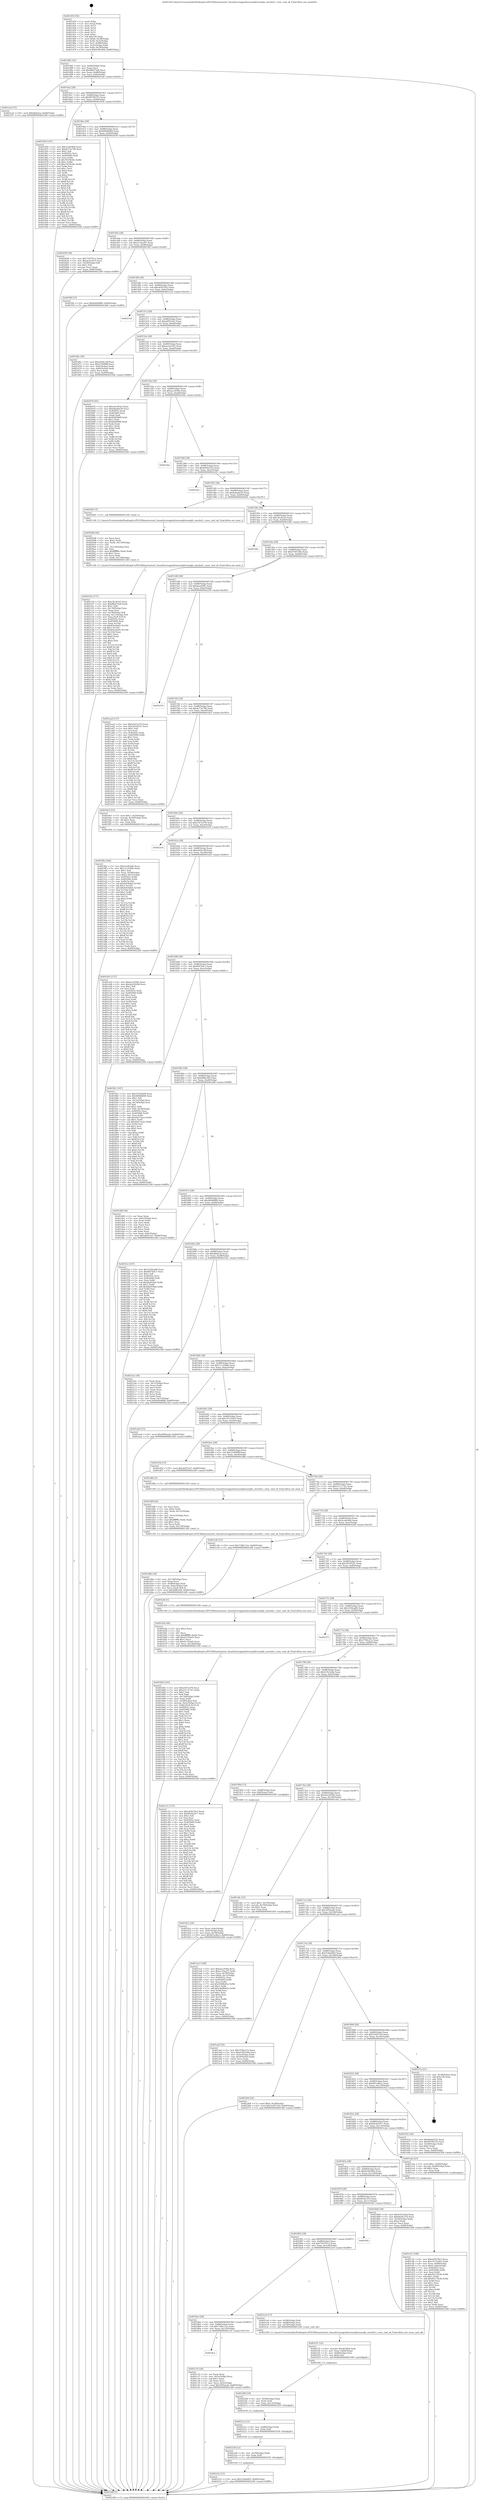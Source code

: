 digraph "0x401450" {
  label = "0x401450 (/mnt/c/Users/mathe/Desktop/tcc/POCII/binaries/extr_linuxdriversgpudrmvmwgfxvmwgfx_execbuf.c_vmw_cmd_ok_Final-ollvm.out::main(0))"
  labelloc = "t"
  node[shape=record]

  Entry [label="",width=0.3,height=0.3,shape=circle,fillcolor=black,style=filled]
  "0x401482" [label="{
     0x401482 [32]\l
     | [instrs]\l
     &nbsp;&nbsp;0x401482 \<+6\>: mov -0x84(%rbp),%eax\l
     &nbsp;&nbsp;0x401488 \<+2\>: mov %eax,%ecx\l
     &nbsp;&nbsp;0x40148a \<+6\>: sub $0x8fbd75a8,%ecx\l
     &nbsp;&nbsp;0x401490 \<+6\>: mov %eax,-0x88(%rbp)\l
     &nbsp;&nbsp;0x401496 \<+6\>: mov %ecx,-0x8c(%rbp)\l
     &nbsp;&nbsp;0x40149c \<+6\>: je 00000000004021ad \<main+0xd5d\>\l
  }"]
  "0x4021ad" [label="{
     0x4021ad [15]\l
     | [instrs]\l
     &nbsp;&nbsp;0x4021ad \<+10\>: movl $0xdfa62ea,-0x84(%rbp)\l
     &nbsp;&nbsp;0x4021b7 \<+5\>: jmp 00000000004023d9 \<main+0xf89\>\l
  }"]
  "0x4014a2" [label="{
     0x4014a2 [28]\l
     | [instrs]\l
     &nbsp;&nbsp;0x4014a2 \<+5\>: jmp 00000000004014a7 \<main+0x57\>\l
     &nbsp;&nbsp;0x4014a7 \<+6\>: mov -0x88(%rbp),%eax\l
     &nbsp;&nbsp;0x4014ad \<+5\>: sub $0x9676b743,%eax\l
     &nbsp;&nbsp;0x4014b2 \<+6\>: mov %eax,-0x90(%rbp)\l
     &nbsp;&nbsp;0x4014b8 \<+6\>: je 0000000000401950 \<main+0x500\>\l
  }"]
  Exit [label="",width=0.3,height=0.3,shape=circle,fillcolor=black,style=filled,peripheries=2]
  "0x401950" [label="{
     0x401950 [147]\l
     | [instrs]\l
     &nbsp;&nbsp;0x401950 \<+5\>: mov $0x2ce8c9a6,%eax\l
     &nbsp;&nbsp;0x401955 \<+5\>: mov $0xde73e746,%ecx\l
     &nbsp;&nbsp;0x40195a \<+2\>: mov $0x1,%dl\l
     &nbsp;&nbsp;0x40195c \<+7\>: mov 0x40505c,%esi\l
     &nbsp;&nbsp;0x401963 \<+7\>: mov 0x405060,%edi\l
     &nbsp;&nbsp;0x40196a \<+3\>: mov %esi,%r8d\l
     &nbsp;&nbsp;0x40196d \<+7\>: sub $0x7610b56c,%r8d\l
     &nbsp;&nbsp;0x401974 \<+4\>: sub $0x1,%r8d\l
     &nbsp;&nbsp;0x401978 \<+7\>: add $0x7610b56c,%r8d\l
     &nbsp;&nbsp;0x40197f \<+4\>: imul %r8d,%esi\l
     &nbsp;&nbsp;0x401983 \<+3\>: and $0x1,%esi\l
     &nbsp;&nbsp;0x401986 \<+3\>: cmp $0x0,%esi\l
     &nbsp;&nbsp;0x401989 \<+4\>: sete %r9b\l
     &nbsp;&nbsp;0x40198d \<+3\>: cmp $0xa,%edi\l
     &nbsp;&nbsp;0x401990 \<+4\>: setl %r10b\l
     &nbsp;&nbsp;0x401994 \<+3\>: mov %r9b,%r11b\l
     &nbsp;&nbsp;0x401997 \<+4\>: xor $0xff,%r11b\l
     &nbsp;&nbsp;0x40199b \<+3\>: mov %r10b,%bl\l
     &nbsp;&nbsp;0x40199e \<+3\>: xor $0xff,%bl\l
     &nbsp;&nbsp;0x4019a1 \<+3\>: xor $0x0,%dl\l
     &nbsp;&nbsp;0x4019a4 \<+3\>: mov %r11b,%r14b\l
     &nbsp;&nbsp;0x4019a7 \<+4\>: and $0x0,%r14b\l
     &nbsp;&nbsp;0x4019ab \<+3\>: and %dl,%r9b\l
     &nbsp;&nbsp;0x4019ae \<+3\>: mov %bl,%r15b\l
     &nbsp;&nbsp;0x4019b1 \<+4\>: and $0x0,%r15b\l
     &nbsp;&nbsp;0x4019b5 \<+3\>: and %dl,%r10b\l
     &nbsp;&nbsp;0x4019b8 \<+3\>: or %r9b,%r14b\l
     &nbsp;&nbsp;0x4019bb \<+3\>: or %r10b,%r15b\l
     &nbsp;&nbsp;0x4019be \<+3\>: xor %r15b,%r14b\l
     &nbsp;&nbsp;0x4019c1 \<+3\>: or %bl,%r11b\l
     &nbsp;&nbsp;0x4019c4 \<+4\>: xor $0xff,%r11b\l
     &nbsp;&nbsp;0x4019c8 \<+3\>: or $0x0,%dl\l
     &nbsp;&nbsp;0x4019cb \<+3\>: and %dl,%r11b\l
     &nbsp;&nbsp;0x4019ce \<+3\>: or %r11b,%r14b\l
     &nbsp;&nbsp;0x4019d1 \<+4\>: test $0x1,%r14b\l
     &nbsp;&nbsp;0x4019d5 \<+3\>: cmovne %ecx,%eax\l
     &nbsp;&nbsp;0x4019d8 \<+6\>: mov %eax,-0x84(%rbp)\l
     &nbsp;&nbsp;0x4019de \<+5\>: jmp 00000000004023d9 \<main+0xf89\>\l
  }"]
  "0x4014be" [label="{
     0x4014be [28]\l
     | [instrs]\l
     &nbsp;&nbsp;0x4014be \<+5\>: jmp 00000000004014c3 \<main+0x73\>\l
     &nbsp;&nbsp;0x4014c3 \<+6\>: mov -0x88(%rbp),%eax\l
     &nbsp;&nbsp;0x4014c9 \<+5\>: sub $0x9d9d9d49,%eax\l
     &nbsp;&nbsp;0x4014ce \<+6\>: mov %eax,-0x94(%rbp)\l
     &nbsp;&nbsp;0x4014d4 \<+6\>: je 0000000000402058 \<main+0xc08\>\l
  }"]
  "0x402232" [label="{
     0x402232 [15]\l
     | [instrs]\l
     &nbsp;&nbsp;0x402232 \<+10\>: movl $0x534de605,-0x84(%rbp)\l
     &nbsp;&nbsp;0x40223c \<+5\>: jmp 00000000004023d9 \<main+0xf89\>\l
  }"]
  "0x402058" [label="{
     0x402058 [30]\l
     | [instrs]\l
     &nbsp;&nbsp;0x402058 \<+5\>: mov $0x718791c2,%eax\l
     &nbsp;&nbsp;0x40205d \<+5\>: mov $0xae3ec055,%ecx\l
     &nbsp;&nbsp;0x402062 \<+3\>: mov -0x29(%rbp),%dl\l
     &nbsp;&nbsp;0x402065 \<+3\>: test $0x1,%dl\l
     &nbsp;&nbsp;0x402068 \<+3\>: cmovne %ecx,%eax\l
     &nbsp;&nbsp;0x40206b \<+6\>: mov %eax,-0x84(%rbp)\l
     &nbsp;&nbsp;0x402071 \<+5\>: jmp 00000000004023d9 \<main+0xf89\>\l
  }"]
  "0x4014da" [label="{
     0x4014da [28]\l
     | [instrs]\l
     &nbsp;&nbsp;0x4014da \<+5\>: jmp 00000000004014df \<main+0x8f\>\l
     &nbsp;&nbsp;0x4014df \<+6\>: mov -0x88(%rbp),%eax\l
     &nbsp;&nbsp;0x4014e5 \<+5\>: sub $0xa11bac97,%eax\l
     &nbsp;&nbsp;0x4014ea \<+6\>: mov %eax,-0x98(%rbp)\l
     &nbsp;&nbsp;0x4014f0 \<+6\>: je 0000000000401f0f \<main+0xabf\>\l
  }"]
  "0x402226" [label="{
     0x402226 [12]\l
     | [instrs]\l
     &nbsp;&nbsp;0x402226 \<+4\>: mov -0x78(%rbp),%rdx\l
     &nbsp;&nbsp;0x40222a \<+3\>: mov %rdx,%rdi\l
     &nbsp;&nbsp;0x40222d \<+5\>: call 0000000000401030 \<free@plt\>\l
     | [calls]\l
     &nbsp;&nbsp;0x401030 \{1\} (unknown)\l
  }"]
  "0x401f0f" [label="{
     0x401f0f [15]\l
     | [instrs]\l
     &nbsp;&nbsp;0x401f0f \<+10\>: movl $0xfe60d886,-0x84(%rbp)\l
     &nbsp;&nbsp;0x401f19 \<+5\>: jmp 00000000004023d9 \<main+0xf89\>\l
  }"]
  "0x4014f6" [label="{
     0x4014f6 [28]\l
     | [instrs]\l
     &nbsp;&nbsp;0x4014f6 \<+5\>: jmp 00000000004014fb \<main+0xab\>\l
     &nbsp;&nbsp;0x4014fb \<+6\>: mov -0x88(%rbp),%eax\l
     &nbsp;&nbsp;0x401501 \<+5\>: sub $0xa45b79e3,%eax\l
     &nbsp;&nbsp;0x401506 \<+6\>: mov %eax,-0x9c(%rbp)\l
     &nbsp;&nbsp;0x40150c \<+6\>: je 000000000040231d \<main+0xecd\>\l
  }"]
  "0x40221a" [label="{
     0x40221a [12]\l
     | [instrs]\l
     &nbsp;&nbsp;0x40221a \<+4\>: mov -0x68(%rbp),%rdx\l
     &nbsp;&nbsp;0x40221e \<+3\>: mov %rdx,%rdi\l
     &nbsp;&nbsp;0x402221 \<+5\>: call 0000000000401030 \<free@plt\>\l
     | [calls]\l
     &nbsp;&nbsp;0x401030 \{1\} (unknown)\l
  }"]
  "0x40231d" [label="{
     0x40231d\l
  }", style=dashed]
  "0x401512" [label="{
     0x401512 [28]\l
     | [instrs]\l
     &nbsp;&nbsp;0x401512 \<+5\>: jmp 0000000000401517 \<main+0xc7\>\l
     &nbsp;&nbsp;0x401517 \<+6\>: mov -0x88(%rbp),%eax\l
     &nbsp;&nbsp;0x40151d \<+5\>: sub $0xabf523a7,%eax\l
     &nbsp;&nbsp;0x401522 \<+6\>: mov %eax,-0xa0(%rbp)\l
     &nbsp;&nbsp;0x401528 \<+6\>: je 0000000000401d6c \<main+0x91c\>\l
  }"]
  "0x402208" [label="{
     0x402208 [18]\l
     | [instrs]\l
     &nbsp;&nbsp;0x402208 \<+4\>: mov -0x58(%rbp),%rdx\l
     &nbsp;&nbsp;0x40220c \<+3\>: mov %rdx,%rdi\l
     &nbsp;&nbsp;0x40220f \<+6\>: mov %eax,-0x13c(%rbp)\l
     &nbsp;&nbsp;0x402215 \<+5\>: call 0000000000401030 \<free@plt\>\l
     | [calls]\l
     &nbsp;&nbsp;0x401030 \{1\} (unknown)\l
  }"]
  "0x401d6c" [label="{
     0x401d6c [30]\l
     | [instrs]\l
     &nbsp;&nbsp;0x401d6c \<+5\>: mov $0xeb44cc4f,%eax\l
     &nbsp;&nbsp;0x401d71 \<+5\>: mov $0x21009f8f,%ecx\l
     &nbsp;&nbsp;0x401d76 \<+3\>: mov -0x6c(%rbp),%edx\l
     &nbsp;&nbsp;0x401d79 \<+3\>: cmp -0x60(%rbp),%edx\l
     &nbsp;&nbsp;0x401d7c \<+3\>: cmovl %ecx,%eax\l
     &nbsp;&nbsp;0x401d7f \<+6\>: mov %eax,-0x84(%rbp)\l
     &nbsp;&nbsp;0x401d85 \<+5\>: jmp 00000000004023d9 \<main+0xf89\>\l
  }"]
  "0x40152e" [label="{
     0x40152e [28]\l
     | [instrs]\l
     &nbsp;&nbsp;0x40152e \<+5\>: jmp 0000000000401533 \<main+0xe3\>\l
     &nbsp;&nbsp;0x401533 \<+6\>: mov -0x88(%rbp),%eax\l
     &nbsp;&nbsp;0x401539 \<+5\>: sub $0xae3ec055,%eax\l
     &nbsp;&nbsp;0x40153e \<+6\>: mov %eax,-0xa4(%rbp)\l
     &nbsp;&nbsp;0x401544 \<+6\>: je 0000000000402076 \<main+0xc26\>\l
  }"]
  "0x4021f1" [label="{
     0x4021f1 [23]\l
     | [instrs]\l
     &nbsp;&nbsp;0x4021f1 \<+10\>: movabs $0x4030b6,%rdi\l
     &nbsp;&nbsp;0x4021fb \<+3\>: mov %eax,-0x80(%rbp)\l
     &nbsp;&nbsp;0x4021fe \<+3\>: mov -0x80(%rbp),%esi\l
     &nbsp;&nbsp;0x402201 \<+2\>: mov $0x0,%al\l
     &nbsp;&nbsp;0x402203 \<+5\>: call 0000000000401040 \<printf@plt\>\l
     | [calls]\l
     &nbsp;&nbsp;0x401040 \{1\} (unknown)\l
  }"]
  "0x402076" [label="{
     0x402076 [91]\l
     | [instrs]\l
     &nbsp;&nbsp;0x402076 \<+5\>: mov $0xc9cc83a5,%eax\l
     &nbsp;&nbsp;0x40207b \<+5\>: mov $0xbdea6a39,%ecx\l
     &nbsp;&nbsp;0x402080 \<+7\>: mov 0x40505c,%edx\l
     &nbsp;&nbsp;0x402087 \<+7\>: mov 0x405060,%esi\l
     &nbsp;&nbsp;0x40208e \<+2\>: mov %edx,%edi\l
     &nbsp;&nbsp;0x402090 \<+6\>: add $0x82b6068,%edi\l
     &nbsp;&nbsp;0x402096 \<+3\>: sub $0x1,%edi\l
     &nbsp;&nbsp;0x402099 \<+6\>: sub $0x82b6068,%edi\l
     &nbsp;&nbsp;0x40209f \<+3\>: imul %edi,%edx\l
     &nbsp;&nbsp;0x4020a2 \<+3\>: and $0x1,%edx\l
     &nbsp;&nbsp;0x4020a5 \<+3\>: cmp $0x0,%edx\l
     &nbsp;&nbsp;0x4020a8 \<+4\>: sete %r8b\l
     &nbsp;&nbsp;0x4020ac \<+3\>: cmp $0xa,%esi\l
     &nbsp;&nbsp;0x4020af \<+4\>: setl %r9b\l
     &nbsp;&nbsp;0x4020b3 \<+3\>: mov %r8b,%r10b\l
     &nbsp;&nbsp;0x4020b6 \<+3\>: and %r9b,%r10b\l
     &nbsp;&nbsp;0x4020b9 \<+3\>: xor %r9b,%r8b\l
     &nbsp;&nbsp;0x4020bc \<+3\>: or %r8b,%r10b\l
     &nbsp;&nbsp;0x4020bf \<+4\>: test $0x1,%r10b\l
     &nbsp;&nbsp;0x4020c3 \<+3\>: cmovne %ecx,%eax\l
     &nbsp;&nbsp;0x4020c6 \<+6\>: mov %eax,-0x84(%rbp)\l
     &nbsp;&nbsp;0x4020cc \<+5\>: jmp 00000000004023d9 \<main+0xf89\>\l
  }"]
  "0x40154a" [label="{
     0x40154a [28]\l
     | [instrs]\l
     &nbsp;&nbsp;0x40154a \<+5\>: jmp 000000000040154f \<main+0xff\>\l
     &nbsp;&nbsp;0x40154f \<+6\>: mov -0x88(%rbp),%eax\l
     &nbsp;&nbsp;0x401555 \<+5\>: sub $0xaecc658a,%eax\l
     &nbsp;&nbsp;0x40155a \<+6\>: mov %eax,-0xa8(%rbp)\l
     &nbsp;&nbsp;0x401560 \<+6\>: je 000000000040234e \<main+0xefe\>\l
  }"]
  "0x402102" [label="{
     0x402102 [171]\l
     | [instrs]\l
     &nbsp;&nbsp;0x402102 \<+5\>: mov $0xc9cc83a5,%ecx\l
     &nbsp;&nbsp;0x402107 \<+5\>: mov $0x8fbd75a8,%edx\l
     &nbsp;&nbsp;0x40210c \<+3\>: mov $0x1,%dil\l
     &nbsp;&nbsp;0x40210f \<+6\>: mov -0x138(%rbp),%esi\l
     &nbsp;&nbsp;0x402115 \<+3\>: imul %eax,%esi\l
     &nbsp;&nbsp;0x402118 \<+4\>: mov -0x78(%rbp),%r8\l
     &nbsp;&nbsp;0x40211c \<+4\>: movslq -0x7c(%rbp),%r9\l
     &nbsp;&nbsp;0x402120 \<+4\>: mov %esi,(%r8,%r9,4)\l
     &nbsp;&nbsp;0x402124 \<+7\>: mov 0x40505c,%eax\l
     &nbsp;&nbsp;0x40212b \<+7\>: mov 0x405060,%esi\l
     &nbsp;&nbsp;0x402132 \<+3\>: mov %eax,%r10d\l
     &nbsp;&nbsp;0x402135 \<+7\>: sub $0x83ecbe92,%r10d\l
     &nbsp;&nbsp;0x40213c \<+4\>: sub $0x1,%r10d\l
     &nbsp;&nbsp;0x402140 \<+7\>: add $0x83ecbe92,%r10d\l
     &nbsp;&nbsp;0x402147 \<+4\>: imul %r10d,%eax\l
     &nbsp;&nbsp;0x40214b \<+3\>: and $0x1,%eax\l
     &nbsp;&nbsp;0x40214e \<+3\>: cmp $0x0,%eax\l
     &nbsp;&nbsp;0x402151 \<+4\>: sete %r11b\l
     &nbsp;&nbsp;0x402155 \<+3\>: cmp $0xa,%esi\l
     &nbsp;&nbsp;0x402158 \<+3\>: setl %bl\l
     &nbsp;&nbsp;0x40215b \<+3\>: mov %r11b,%r14b\l
     &nbsp;&nbsp;0x40215e \<+4\>: xor $0xff,%r14b\l
     &nbsp;&nbsp;0x402162 \<+3\>: mov %bl,%r15b\l
     &nbsp;&nbsp;0x402165 \<+4\>: xor $0xff,%r15b\l
     &nbsp;&nbsp;0x402169 \<+4\>: xor $0x0,%dil\l
     &nbsp;&nbsp;0x40216d \<+3\>: mov %r14b,%r12b\l
     &nbsp;&nbsp;0x402170 \<+4\>: and $0x0,%r12b\l
     &nbsp;&nbsp;0x402174 \<+3\>: and %dil,%r11b\l
     &nbsp;&nbsp;0x402177 \<+3\>: mov %r15b,%r13b\l
     &nbsp;&nbsp;0x40217a \<+4\>: and $0x0,%r13b\l
     &nbsp;&nbsp;0x40217e \<+3\>: and %dil,%bl\l
     &nbsp;&nbsp;0x402181 \<+3\>: or %r11b,%r12b\l
     &nbsp;&nbsp;0x402184 \<+3\>: or %bl,%r13b\l
     &nbsp;&nbsp;0x402187 \<+3\>: xor %r13b,%r12b\l
     &nbsp;&nbsp;0x40218a \<+3\>: or %r15b,%r14b\l
     &nbsp;&nbsp;0x40218d \<+4\>: xor $0xff,%r14b\l
     &nbsp;&nbsp;0x402191 \<+4\>: or $0x0,%dil\l
     &nbsp;&nbsp;0x402195 \<+3\>: and %dil,%r14b\l
     &nbsp;&nbsp;0x402198 \<+3\>: or %r14b,%r12b\l
     &nbsp;&nbsp;0x40219b \<+4\>: test $0x1,%r12b\l
     &nbsp;&nbsp;0x40219f \<+3\>: cmovne %edx,%ecx\l
     &nbsp;&nbsp;0x4021a2 \<+6\>: mov %ecx,-0x84(%rbp)\l
     &nbsp;&nbsp;0x4021a8 \<+5\>: jmp 00000000004023d9 \<main+0xf89\>\l
  }"]
  "0x40234e" [label="{
     0x40234e\l
  }", style=dashed]
  "0x401566" [label="{
     0x401566 [28]\l
     | [instrs]\l
     &nbsp;&nbsp;0x401566 \<+5\>: jmp 000000000040156b \<main+0x11b\>\l
     &nbsp;&nbsp;0x40156b \<+6\>: mov -0x88(%rbp),%eax\l
     &nbsp;&nbsp;0x401571 \<+5\>: sub $0xb0e0a522,%eax\l
     &nbsp;&nbsp;0x401576 \<+6\>: mov %eax,-0xac(%rbp)\l
     &nbsp;&nbsp;0x40157c \<+6\>: je 0000000000402241 \<main+0xdf1\>\l
  }"]
  "0x4020d6" [label="{
     0x4020d6 [44]\l
     | [instrs]\l
     &nbsp;&nbsp;0x4020d6 \<+2\>: xor %ecx,%ecx\l
     &nbsp;&nbsp;0x4020d8 \<+5\>: mov $0x2,%edx\l
     &nbsp;&nbsp;0x4020dd \<+6\>: mov %edx,-0x134(%rbp)\l
     &nbsp;&nbsp;0x4020e3 \<+1\>: cltd\l
     &nbsp;&nbsp;0x4020e4 \<+6\>: mov -0x134(%rbp),%esi\l
     &nbsp;&nbsp;0x4020ea \<+2\>: idiv %esi\l
     &nbsp;&nbsp;0x4020ec \<+6\>: imul $0xfffffffe,%edx,%edx\l
     &nbsp;&nbsp;0x4020f2 \<+3\>: sub $0x1,%ecx\l
     &nbsp;&nbsp;0x4020f5 \<+2\>: sub %ecx,%edx\l
     &nbsp;&nbsp;0x4020f7 \<+6\>: mov %edx,-0x138(%rbp)\l
     &nbsp;&nbsp;0x4020fd \<+5\>: call 0000000000401160 \<next_i\>\l
     | [calls]\l
     &nbsp;&nbsp;0x401160 \{1\} (/mnt/c/Users/mathe/Desktop/tcc/POCII/binaries/extr_linuxdriversgpudrmvmwgfxvmwgfx_execbuf.c_vmw_cmd_ok_Final-ollvm.out::next_i)\l
  }"]
  "0x402241" [label="{
     0x402241\l
  }", style=dashed]
  "0x401582" [label="{
     0x401582 [28]\l
     | [instrs]\l
     &nbsp;&nbsp;0x401582 \<+5\>: jmp 0000000000401587 \<main+0x137\>\l
     &nbsp;&nbsp;0x401587 \<+6\>: mov -0x88(%rbp),%eax\l
     &nbsp;&nbsp;0x40158d \<+5\>: sub $0xbdea6a39,%eax\l
     &nbsp;&nbsp;0x401592 \<+6\>: mov %eax,-0xb0(%rbp)\l
     &nbsp;&nbsp;0x401598 \<+6\>: je 00000000004020d1 \<main+0xc81\>\l
  }"]
  "0x401ea3" [label="{
     0x401ea3 [108]\l
     | [instrs]\l
     &nbsp;&nbsp;0x401ea3 \<+5\>: mov $0xaecc658a,%ecx\l
     &nbsp;&nbsp;0x401ea8 \<+5\>: mov $0xa11bac97,%edx\l
     &nbsp;&nbsp;0x401ead \<+4\>: mov %rax,-0x78(%rbp)\l
     &nbsp;&nbsp;0x401eb1 \<+7\>: movl $0x0,-0x7c(%rbp)\l
     &nbsp;&nbsp;0x401eb8 \<+7\>: mov 0x40505c,%esi\l
     &nbsp;&nbsp;0x401ebf \<+8\>: mov 0x405060,%r8d\l
     &nbsp;&nbsp;0x401ec7 \<+3\>: mov %esi,%r9d\l
     &nbsp;&nbsp;0x401eca \<+7\>: sub $0x3048b45a,%r9d\l
     &nbsp;&nbsp;0x401ed1 \<+4\>: sub $0x1,%r9d\l
     &nbsp;&nbsp;0x401ed5 \<+7\>: add $0x3048b45a,%r9d\l
     &nbsp;&nbsp;0x401edc \<+4\>: imul %r9d,%esi\l
     &nbsp;&nbsp;0x401ee0 \<+3\>: and $0x1,%esi\l
     &nbsp;&nbsp;0x401ee3 \<+3\>: cmp $0x0,%esi\l
     &nbsp;&nbsp;0x401ee6 \<+4\>: sete %r10b\l
     &nbsp;&nbsp;0x401eea \<+4\>: cmp $0xa,%r8d\l
     &nbsp;&nbsp;0x401eee \<+4\>: setl %r11b\l
     &nbsp;&nbsp;0x401ef2 \<+3\>: mov %r10b,%bl\l
     &nbsp;&nbsp;0x401ef5 \<+3\>: and %r11b,%bl\l
     &nbsp;&nbsp;0x401ef8 \<+3\>: xor %r11b,%r10b\l
     &nbsp;&nbsp;0x401efb \<+3\>: or %r10b,%bl\l
     &nbsp;&nbsp;0x401efe \<+3\>: test $0x1,%bl\l
     &nbsp;&nbsp;0x401f01 \<+3\>: cmovne %edx,%ecx\l
     &nbsp;&nbsp;0x401f04 \<+6\>: mov %ecx,-0x84(%rbp)\l
     &nbsp;&nbsp;0x401f0a \<+5\>: jmp 00000000004023d9 \<main+0xf89\>\l
  }"]
  "0x4020d1" [label="{
     0x4020d1 [5]\l
     | [instrs]\l
     &nbsp;&nbsp;0x4020d1 \<+5\>: call 0000000000401160 \<next_i\>\l
     | [calls]\l
     &nbsp;&nbsp;0x401160 \{1\} (/mnt/c/Users/mathe/Desktop/tcc/POCII/binaries/extr_linuxdriversgpudrmvmwgfxvmwgfx_execbuf.c_vmw_cmd_ok_Final-ollvm.out::next_i)\l
  }"]
  "0x40159e" [label="{
     0x40159e [28]\l
     | [instrs]\l
     &nbsp;&nbsp;0x40159e \<+5\>: jmp 00000000004015a3 \<main+0x153\>\l
     &nbsp;&nbsp;0x4015a3 \<+6\>: mov -0x88(%rbp),%eax\l
     &nbsp;&nbsp;0x4015a9 \<+5\>: sub $0xc9cc83a5,%eax\l
     &nbsp;&nbsp;0x4015ae \<+6\>: mov %eax,-0xb4(%rbp)\l
     &nbsp;&nbsp;0x4015b4 \<+6\>: je 000000000040238e \<main+0xf3e\>\l
  }"]
  "0x401dbb" [label="{
     0x401dbb [36]\l
     | [instrs]\l
     &nbsp;&nbsp;0x401dbb \<+6\>: mov -0x130(%rbp),%ecx\l
     &nbsp;&nbsp;0x401dc1 \<+3\>: imul %eax,%ecx\l
     &nbsp;&nbsp;0x401dc4 \<+4\>: mov -0x68(%rbp),%rdi\l
     &nbsp;&nbsp;0x401dc8 \<+4\>: movslq -0x6c(%rbp),%r8\l
     &nbsp;&nbsp;0x401dcc \<+4\>: mov %ecx,(%rdi,%r8,4)\l
     &nbsp;&nbsp;0x401dd0 \<+10\>: movl $0xfdf8e300,-0x84(%rbp)\l
     &nbsp;&nbsp;0x401dda \<+5\>: jmp 00000000004023d9 \<main+0xf89\>\l
  }"]
  "0x40238e" [label="{
     0x40238e\l
  }", style=dashed]
  "0x4015ba" [label="{
     0x4015ba [28]\l
     | [instrs]\l
     &nbsp;&nbsp;0x4015ba \<+5\>: jmp 00000000004015bf \<main+0x16f\>\l
     &nbsp;&nbsp;0x4015bf \<+6\>: mov -0x88(%rbp),%eax\l
     &nbsp;&nbsp;0x4015c5 \<+5\>: sub $0xd749339a,%eax\l
     &nbsp;&nbsp;0x4015ca \<+6\>: mov %eax,-0xb8(%rbp)\l
     &nbsp;&nbsp;0x4015d0 \<+6\>: je 0000000000401acd \<main+0x67d\>\l
  }"]
  "0x401d8f" [label="{
     0x401d8f [44]\l
     | [instrs]\l
     &nbsp;&nbsp;0x401d8f \<+2\>: xor %ecx,%ecx\l
     &nbsp;&nbsp;0x401d91 \<+5\>: mov $0x2,%edx\l
     &nbsp;&nbsp;0x401d96 \<+6\>: mov %edx,-0x12c(%rbp)\l
     &nbsp;&nbsp;0x401d9c \<+1\>: cltd\l
     &nbsp;&nbsp;0x401d9d \<+6\>: mov -0x12c(%rbp),%esi\l
     &nbsp;&nbsp;0x401da3 \<+2\>: idiv %esi\l
     &nbsp;&nbsp;0x401da5 \<+6\>: imul $0xfffffffe,%edx,%edx\l
     &nbsp;&nbsp;0x401dab \<+3\>: sub $0x1,%ecx\l
     &nbsp;&nbsp;0x401dae \<+2\>: sub %ecx,%edx\l
     &nbsp;&nbsp;0x401db0 \<+6\>: mov %edx,-0x130(%rbp)\l
     &nbsp;&nbsp;0x401db6 \<+5\>: call 0000000000401160 \<next_i\>\l
     | [calls]\l
     &nbsp;&nbsp;0x401160 \{1\} (/mnt/c/Users/mathe/Desktop/tcc/POCII/binaries/extr_linuxdriversgpudrmvmwgfxvmwgfx_execbuf.c_vmw_cmd_ok_Final-ollvm.out::next_i)\l
  }"]
  "0x401acd" [label="{
     0x401acd [137]\l
     | [instrs]\l
     &nbsp;&nbsp;0x401acd \<+5\>: mov $0xe547a376,%eax\l
     &nbsp;&nbsp;0x401ad2 \<+5\>: mov $0x3035f351,%ecx\l
     &nbsp;&nbsp;0x401ad7 \<+2\>: mov $0x1,%dl\l
     &nbsp;&nbsp;0x401ad9 \<+2\>: xor %esi,%esi\l
     &nbsp;&nbsp;0x401adb \<+7\>: mov 0x40505c,%edi\l
     &nbsp;&nbsp;0x401ae2 \<+8\>: mov 0x405060,%r8d\l
     &nbsp;&nbsp;0x401aea \<+3\>: sub $0x1,%esi\l
     &nbsp;&nbsp;0x401aed \<+3\>: mov %edi,%r9d\l
     &nbsp;&nbsp;0x401af0 \<+3\>: add %esi,%r9d\l
     &nbsp;&nbsp;0x401af3 \<+4\>: imul %r9d,%edi\l
     &nbsp;&nbsp;0x401af7 \<+3\>: and $0x1,%edi\l
     &nbsp;&nbsp;0x401afa \<+3\>: cmp $0x0,%edi\l
     &nbsp;&nbsp;0x401afd \<+4\>: sete %r10b\l
     &nbsp;&nbsp;0x401b01 \<+4\>: cmp $0xa,%r8d\l
     &nbsp;&nbsp;0x401b05 \<+4\>: setl %r11b\l
     &nbsp;&nbsp;0x401b09 \<+3\>: mov %r10b,%bl\l
     &nbsp;&nbsp;0x401b0c \<+3\>: xor $0xff,%bl\l
     &nbsp;&nbsp;0x401b0f \<+3\>: mov %r11b,%r14b\l
     &nbsp;&nbsp;0x401b12 \<+4\>: xor $0xff,%r14b\l
     &nbsp;&nbsp;0x401b16 \<+3\>: xor $0x1,%dl\l
     &nbsp;&nbsp;0x401b19 \<+3\>: mov %bl,%r15b\l
     &nbsp;&nbsp;0x401b1c \<+4\>: and $0xff,%r15b\l
     &nbsp;&nbsp;0x401b20 \<+3\>: and %dl,%r10b\l
     &nbsp;&nbsp;0x401b23 \<+3\>: mov %r14b,%r12b\l
     &nbsp;&nbsp;0x401b26 \<+4\>: and $0xff,%r12b\l
     &nbsp;&nbsp;0x401b2a \<+3\>: and %dl,%r11b\l
     &nbsp;&nbsp;0x401b2d \<+3\>: or %r10b,%r15b\l
     &nbsp;&nbsp;0x401b30 \<+3\>: or %r11b,%r12b\l
     &nbsp;&nbsp;0x401b33 \<+3\>: xor %r12b,%r15b\l
     &nbsp;&nbsp;0x401b36 \<+3\>: or %r14b,%bl\l
     &nbsp;&nbsp;0x401b39 \<+3\>: xor $0xff,%bl\l
     &nbsp;&nbsp;0x401b3c \<+3\>: or $0x1,%dl\l
     &nbsp;&nbsp;0x401b3f \<+2\>: and %dl,%bl\l
     &nbsp;&nbsp;0x401b41 \<+3\>: or %bl,%r15b\l
     &nbsp;&nbsp;0x401b44 \<+4\>: test $0x1,%r15b\l
     &nbsp;&nbsp;0x401b48 \<+3\>: cmovne %ecx,%eax\l
     &nbsp;&nbsp;0x401b4b \<+6\>: mov %eax,-0x84(%rbp)\l
     &nbsp;&nbsp;0x401b51 \<+5\>: jmp 00000000004023d9 \<main+0xf89\>\l
  }"]
  "0x4015d6" [label="{
     0x4015d6 [28]\l
     | [instrs]\l
     &nbsp;&nbsp;0x4015d6 \<+5\>: jmp 00000000004015db \<main+0x18b\>\l
     &nbsp;&nbsp;0x4015db \<+6\>: mov -0x88(%rbp),%eax\l
     &nbsp;&nbsp;0x4015e1 \<+5\>: sub $0xdaae0df1,%eax\l
     &nbsp;&nbsp;0x4015e6 \<+6\>: mov %eax,-0xbc(%rbp)\l
     &nbsp;&nbsp;0x4015ec \<+6\>: je 0000000000402250 \<main+0xe00\>\l
  }"]
  "0x401cf1" [label="{
     0x401cf1 [108]\l
     | [instrs]\l
     &nbsp;&nbsp;0x401cf1 \<+5\>: mov $0xa45b79e3,%ecx\l
     &nbsp;&nbsp;0x401cf6 \<+5\>: mov $0x1411b443,%edx\l
     &nbsp;&nbsp;0x401cfb \<+4\>: mov %rax,-0x68(%rbp)\l
     &nbsp;&nbsp;0x401cff \<+7\>: movl $0x0,-0x6c(%rbp)\l
     &nbsp;&nbsp;0x401d06 \<+7\>: mov 0x40505c,%esi\l
     &nbsp;&nbsp;0x401d0d \<+8\>: mov 0x405060,%r8d\l
     &nbsp;&nbsp;0x401d15 \<+3\>: mov %esi,%r9d\l
     &nbsp;&nbsp;0x401d18 \<+7\>: sub $0x95c75b3b,%r9d\l
     &nbsp;&nbsp;0x401d1f \<+4\>: sub $0x1,%r9d\l
     &nbsp;&nbsp;0x401d23 \<+7\>: add $0x95c75b3b,%r9d\l
     &nbsp;&nbsp;0x401d2a \<+4\>: imul %r9d,%esi\l
     &nbsp;&nbsp;0x401d2e \<+3\>: and $0x1,%esi\l
     &nbsp;&nbsp;0x401d31 \<+3\>: cmp $0x0,%esi\l
     &nbsp;&nbsp;0x401d34 \<+4\>: sete %r10b\l
     &nbsp;&nbsp;0x401d38 \<+4\>: cmp $0xa,%r8d\l
     &nbsp;&nbsp;0x401d3c \<+4\>: setl %r11b\l
     &nbsp;&nbsp;0x401d40 \<+3\>: mov %r10b,%bl\l
     &nbsp;&nbsp;0x401d43 \<+3\>: and %r11b,%bl\l
     &nbsp;&nbsp;0x401d46 \<+3\>: xor %r11b,%r10b\l
     &nbsp;&nbsp;0x401d49 \<+3\>: or %r10b,%bl\l
     &nbsp;&nbsp;0x401d4c \<+3\>: test $0x1,%bl\l
     &nbsp;&nbsp;0x401d4f \<+3\>: cmovne %edx,%ecx\l
     &nbsp;&nbsp;0x401d52 \<+6\>: mov %ecx,-0x84(%rbp)\l
     &nbsp;&nbsp;0x401d58 \<+5\>: jmp 00000000004023d9 \<main+0xf89\>\l
  }"]
  "0x402250" [label="{
     0x402250\l
  }", style=dashed]
  "0x4015f2" [label="{
     0x4015f2 [28]\l
     | [instrs]\l
     &nbsp;&nbsp;0x4015f2 \<+5\>: jmp 00000000004015f7 \<main+0x1a7\>\l
     &nbsp;&nbsp;0x4015f7 \<+6\>: mov -0x88(%rbp),%eax\l
     &nbsp;&nbsp;0x4015fd \<+5\>: sub $0xde73e746,%eax\l
     &nbsp;&nbsp;0x401602 \<+6\>: mov %eax,-0xc0(%rbp)\l
     &nbsp;&nbsp;0x401608 \<+6\>: je 00000000004019e3 \<main+0x593\>\l
  }"]
  "0x4018ca" [label="{
     0x4018ca\l
  }", style=dashed]
  "0x4019e3" [label="{
     0x4019e3 [23]\l
     | [instrs]\l
     &nbsp;&nbsp;0x4019e3 \<+7\>: movl $0x1,-0x50(%rbp)\l
     &nbsp;&nbsp;0x4019ea \<+4\>: movslq -0x50(%rbp),%rax\l
     &nbsp;&nbsp;0x4019ee \<+4\>: shl $0x2,%rax\l
     &nbsp;&nbsp;0x4019f2 \<+3\>: mov %rax,%rdi\l
     &nbsp;&nbsp;0x4019f5 \<+5\>: call 0000000000401050 \<malloc@plt\>\l
     | [calls]\l
     &nbsp;&nbsp;0x401050 \{1\} (unknown)\l
  }"]
  "0x40160e" [label="{
     0x40160e [28]\l
     | [instrs]\l
     &nbsp;&nbsp;0x40160e \<+5\>: jmp 0000000000401613 \<main+0x1c3\>\l
     &nbsp;&nbsp;0x401613 \<+6\>: mov -0x88(%rbp),%eax\l
     &nbsp;&nbsp;0x401619 \<+5\>: sub $0xe547a376,%eax\l
     &nbsp;&nbsp;0x40161e \<+6\>: mov %eax,-0xc4(%rbp)\l
     &nbsp;&nbsp;0x401624 \<+6\>: je 00000000004022c0 \<main+0xe70\>\l
  }"]
  "0x401c35" [label="{
     0x401c35 [28]\l
     | [instrs]\l
     &nbsp;&nbsp;0x401c35 \<+2\>: xor %eax,%eax\l
     &nbsp;&nbsp;0x401c37 \<+3\>: mov -0x5c(%rbp),%ecx\l
     &nbsp;&nbsp;0x401c3a \<+3\>: sub $0x1,%eax\l
     &nbsp;&nbsp;0x401c3d \<+2\>: sub %eax,%ecx\l
     &nbsp;&nbsp;0x401c3f \<+3\>: mov %ecx,-0x5c(%rbp)\l
     &nbsp;&nbsp;0x401c42 \<+10\>: movl $0x50f5aeab,-0x84(%rbp)\l
     &nbsp;&nbsp;0x401c4c \<+5\>: jmp 00000000004023d9 \<main+0xf89\>\l
  }"]
  "0x4022c0" [label="{
     0x4022c0\l
  }", style=dashed]
  "0x40162a" [label="{
     0x40162a [28]\l
     | [instrs]\l
     &nbsp;&nbsp;0x40162a \<+5\>: jmp 000000000040162f \<main+0x1df\>\l
     &nbsp;&nbsp;0x40162f \<+6\>: mov -0x88(%rbp),%eax\l
     &nbsp;&nbsp;0x401635 \<+5\>: sub $0xeb44cc4f,%eax\l
     &nbsp;&nbsp;0x40163a \<+6\>: mov %eax,-0xc8(%rbp)\l
     &nbsp;&nbsp;0x401640 \<+6\>: je 0000000000401e03 \<main+0x9b3\>\l
  }"]
  "0x4018ae" [label="{
     0x4018ae [28]\l
     | [instrs]\l
     &nbsp;&nbsp;0x4018ae \<+5\>: jmp 00000000004018b3 \<main+0x463\>\l
     &nbsp;&nbsp;0x4018b3 \<+6\>: mov -0x88(%rbp),%eax\l
     &nbsp;&nbsp;0x4018b9 \<+5\>: sub $0x736b112a,%eax\l
     &nbsp;&nbsp;0x4018be \<+6\>: mov %eax,-0x124(%rbp)\l
     &nbsp;&nbsp;0x4018c4 \<+6\>: je 0000000000401c35 \<main+0x7e5\>\l
  }"]
  "0x401e03" [label="{
     0x401e03 [137]\l
     | [instrs]\l
     &nbsp;&nbsp;0x401e03 \<+5\>: mov $0xaecc658a,%eax\l
     &nbsp;&nbsp;0x401e08 \<+5\>: mov $0x4a22029d,%ecx\l
     &nbsp;&nbsp;0x401e0d \<+2\>: mov $0x1,%dl\l
     &nbsp;&nbsp;0x401e0f \<+2\>: xor %esi,%esi\l
     &nbsp;&nbsp;0x401e11 \<+7\>: mov 0x40505c,%edi\l
     &nbsp;&nbsp;0x401e18 \<+8\>: mov 0x405060,%r8d\l
     &nbsp;&nbsp;0x401e20 \<+3\>: sub $0x1,%esi\l
     &nbsp;&nbsp;0x401e23 \<+3\>: mov %edi,%r9d\l
     &nbsp;&nbsp;0x401e26 \<+3\>: add %esi,%r9d\l
     &nbsp;&nbsp;0x401e29 \<+4\>: imul %r9d,%edi\l
     &nbsp;&nbsp;0x401e2d \<+3\>: and $0x1,%edi\l
     &nbsp;&nbsp;0x401e30 \<+3\>: cmp $0x0,%edi\l
     &nbsp;&nbsp;0x401e33 \<+4\>: sete %r10b\l
     &nbsp;&nbsp;0x401e37 \<+4\>: cmp $0xa,%r8d\l
     &nbsp;&nbsp;0x401e3b \<+4\>: setl %r11b\l
     &nbsp;&nbsp;0x401e3f \<+3\>: mov %r10b,%bl\l
     &nbsp;&nbsp;0x401e42 \<+3\>: xor $0xff,%bl\l
     &nbsp;&nbsp;0x401e45 \<+3\>: mov %r11b,%r14b\l
     &nbsp;&nbsp;0x401e48 \<+4\>: xor $0xff,%r14b\l
     &nbsp;&nbsp;0x401e4c \<+3\>: xor $0x0,%dl\l
     &nbsp;&nbsp;0x401e4f \<+3\>: mov %bl,%r15b\l
     &nbsp;&nbsp;0x401e52 \<+4\>: and $0x0,%r15b\l
     &nbsp;&nbsp;0x401e56 \<+3\>: and %dl,%r10b\l
     &nbsp;&nbsp;0x401e59 \<+3\>: mov %r14b,%r12b\l
     &nbsp;&nbsp;0x401e5c \<+4\>: and $0x0,%r12b\l
     &nbsp;&nbsp;0x401e60 \<+3\>: and %dl,%r11b\l
     &nbsp;&nbsp;0x401e63 \<+3\>: or %r10b,%r15b\l
     &nbsp;&nbsp;0x401e66 \<+3\>: or %r11b,%r12b\l
     &nbsp;&nbsp;0x401e69 \<+3\>: xor %r12b,%r15b\l
     &nbsp;&nbsp;0x401e6c \<+3\>: or %r14b,%bl\l
     &nbsp;&nbsp;0x401e6f \<+3\>: xor $0xff,%bl\l
     &nbsp;&nbsp;0x401e72 \<+3\>: or $0x0,%dl\l
     &nbsp;&nbsp;0x401e75 \<+2\>: and %dl,%bl\l
     &nbsp;&nbsp;0x401e77 \<+3\>: or %bl,%r15b\l
     &nbsp;&nbsp;0x401e7a \<+4\>: test $0x1,%r15b\l
     &nbsp;&nbsp;0x401e7e \<+3\>: cmovne %ecx,%eax\l
     &nbsp;&nbsp;0x401e81 \<+6\>: mov %eax,-0x84(%rbp)\l
     &nbsp;&nbsp;0x401e87 \<+5\>: jmp 00000000004023d9 \<main+0xf89\>\l
  }"]
  "0x401646" [label="{
     0x401646 [28]\l
     | [instrs]\l
     &nbsp;&nbsp;0x401646 \<+5\>: jmp 000000000040164b \<main+0x1fb\>\l
     &nbsp;&nbsp;0x40164b \<+6\>: mov -0x88(%rbp),%eax\l
     &nbsp;&nbsp;0x401651 \<+5\>: sub $0xf047b4c7,%eax\l
     &nbsp;&nbsp;0x401656 \<+6\>: mov %eax,-0xcc(%rbp)\l
     &nbsp;&nbsp;0x40165c \<+6\>: je 0000000000401fb1 \<main+0xb61\>\l
  }"]
  "0x4021e0" [label="{
     0x4021e0 [17]\l
     | [instrs]\l
     &nbsp;&nbsp;0x4021e0 \<+4\>: mov -0x58(%rbp),%rdi\l
     &nbsp;&nbsp;0x4021e4 \<+4\>: mov -0x68(%rbp),%rsi\l
     &nbsp;&nbsp;0x4021e8 \<+4\>: mov -0x78(%rbp),%rdx\l
     &nbsp;&nbsp;0x4021ec \<+5\>: call 0000000000401240 \<vmw_cmd_ok\>\l
     | [calls]\l
     &nbsp;&nbsp;0x401240 \{1\} (/mnt/c/Users/mathe/Desktop/tcc/POCII/binaries/extr_linuxdriversgpudrmvmwgfxvmwgfx_execbuf.c_vmw_cmd_ok_Final-ollvm.out::vmw_cmd_ok)\l
  }"]
  "0x401fb1" [label="{
     0x401fb1 [167]\l
     | [instrs]\l
     &nbsp;&nbsp;0x401fb1 \<+5\>: mov $0x3250ea80,%eax\l
     &nbsp;&nbsp;0x401fb6 \<+5\>: mov $0x9d9d9d49,%ecx\l
     &nbsp;&nbsp;0x401fbb \<+2\>: mov $0x1,%dl\l
     &nbsp;&nbsp;0x401fbd \<+3\>: mov -0x7c(%rbp),%esi\l
     &nbsp;&nbsp;0x401fc0 \<+3\>: cmp -0x70(%rbp),%esi\l
     &nbsp;&nbsp;0x401fc3 \<+4\>: setl %dil\l
     &nbsp;&nbsp;0x401fc7 \<+4\>: and $0x1,%dil\l
     &nbsp;&nbsp;0x401fcb \<+4\>: mov %dil,-0x29(%rbp)\l
     &nbsp;&nbsp;0x401fcf \<+7\>: mov 0x40505c,%esi\l
     &nbsp;&nbsp;0x401fd6 \<+8\>: mov 0x405060,%r8d\l
     &nbsp;&nbsp;0x401fde \<+3\>: mov %esi,%r9d\l
     &nbsp;&nbsp;0x401fe1 \<+7\>: add $0x44d73a2e,%r9d\l
     &nbsp;&nbsp;0x401fe8 \<+4\>: sub $0x1,%r9d\l
     &nbsp;&nbsp;0x401fec \<+7\>: sub $0x44d73a2e,%r9d\l
     &nbsp;&nbsp;0x401ff3 \<+4\>: imul %r9d,%esi\l
     &nbsp;&nbsp;0x401ff7 \<+3\>: and $0x1,%esi\l
     &nbsp;&nbsp;0x401ffa \<+3\>: cmp $0x0,%esi\l
     &nbsp;&nbsp;0x401ffd \<+4\>: sete %dil\l
     &nbsp;&nbsp;0x402001 \<+4\>: cmp $0xa,%r8d\l
     &nbsp;&nbsp;0x402005 \<+4\>: setl %r10b\l
     &nbsp;&nbsp;0x402009 \<+3\>: mov %dil,%r11b\l
     &nbsp;&nbsp;0x40200c \<+4\>: xor $0xff,%r11b\l
     &nbsp;&nbsp;0x402010 \<+3\>: mov %r10b,%bl\l
     &nbsp;&nbsp;0x402013 \<+3\>: xor $0xff,%bl\l
     &nbsp;&nbsp;0x402016 \<+3\>: xor $0x0,%dl\l
     &nbsp;&nbsp;0x402019 \<+3\>: mov %r11b,%r14b\l
     &nbsp;&nbsp;0x40201c \<+4\>: and $0x0,%r14b\l
     &nbsp;&nbsp;0x402020 \<+3\>: and %dl,%dil\l
     &nbsp;&nbsp;0x402023 \<+3\>: mov %bl,%r15b\l
     &nbsp;&nbsp;0x402026 \<+4\>: and $0x0,%r15b\l
     &nbsp;&nbsp;0x40202a \<+3\>: and %dl,%r10b\l
     &nbsp;&nbsp;0x40202d \<+3\>: or %dil,%r14b\l
     &nbsp;&nbsp;0x402030 \<+3\>: or %r10b,%r15b\l
     &nbsp;&nbsp;0x402033 \<+3\>: xor %r15b,%r14b\l
     &nbsp;&nbsp;0x402036 \<+3\>: or %bl,%r11b\l
     &nbsp;&nbsp;0x402039 \<+4\>: xor $0xff,%r11b\l
     &nbsp;&nbsp;0x40203d \<+3\>: or $0x0,%dl\l
     &nbsp;&nbsp;0x402040 \<+3\>: and %dl,%r11b\l
     &nbsp;&nbsp;0x402043 \<+3\>: or %r11b,%r14b\l
     &nbsp;&nbsp;0x402046 \<+4\>: test $0x1,%r14b\l
     &nbsp;&nbsp;0x40204a \<+3\>: cmovne %ecx,%eax\l
     &nbsp;&nbsp;0x40204d \<+6\>: mov %eax,-0x84(%rbp)\l
     &nbsp;&nbsp;0x402053 \<+5\>: jmp 00000000004023d9 \<main+0xf89\>\l
  }"]
  "0x401662" [label="{
     0x401662 [28]\l
     | [instrs]\l
     &nbsp;&nbsp;0x401662 \<+5\>: jmp 0000000000401667 \<main+0x217\>\l
     &nbsp;&nbsp;0x401667 \<+6\>: mov -0x88(%rbp),%eax\l
     &nbsp;&nbsp;0x40166d \<+5\>: sub $0xfdf8e300,%eax\l
     &nbsp;&nbsp;0x401672 \<+6\>: mov %eax,-0xd0(%rbp)\l
     &nbsp;&nbsp;0x401678 \<+6\>: je 0000000000401ddf \<main+0x98f\>\l
  }"]
  "0x401892" [label="{
     0x401892 [28]\l
     | [instrs]\l
     &nbsp;&nbsp;0x401892 \<+5\>: jmp 0000000000401897 \<main+0x447\>\l
     &nbsp;&nbsp;0x401897 \<+6\>: mov -0x88(%rbp),%eax\l
     &nbsp;&nbsp;0x40189d \<+5\>: sub $0x718791c2,%eax\l
     &nbsp;&nbsp;0x4018a2 \<+6\>: mov %eax,-0x120(%rbp)\l
     &nbsp;&nbsp;0x4018a8 \<+6\>: je 00000000004021e0 \<main+0xd90\>\l
  }"]
  "0x401ddf" [label="{
     0x401ddf [36]\l
     | [instrs]\l
     &nbsp;&nbsp;0x401ddf \<+2\>: xor %eax,%eax\l
     &nbsp;&nbsp;0x401de1 \<+3\>: mov -0x6c(%rbp),%ecx\l
     &nbsp;&nbsp;0x401de4 \<+2\>: mov %eax,%edx\l
     &nbsp;&nbsp;0x401de6 \<+2\>: sub %ecx,%edx\l
     &nbsp;&nbsp;0x401de8 \<+2\>: mov %eax,%ecx\l
     &nbsp;&nbsp;0x401dea \<+3\>: sub $0x1,%ecx\l
     &nbsp;&nbsp;0x401ded \<+2\>: add %ecx,%edx\l
     &nbsp;&nbsp;0x401def \<+2\>: sub %edx,%eax\l
     &nbsp;&nbsp;0x401df1 \<+3\>: mov %eax,-0x6c(%rbp)\l
     &nbsp;&nbsp;0x401df4 \<+10\>: movl $0xabf523a7,-0x84(%rbp)\l
     &nbsp;&nbsp;0x401dfe \<+5\>: jmp 00000000004023d9 \<main+0xf89\>\l
  }"]
  "0x40167e" [label="{
     0x40167e [28]\l
     | [instrs]\l
     &nbsp;&nbsp;0x40167e \<+5\>: jmp 0000000000401683 \<main+0x233\>\l
     &nbsp;&nbsp;0x401683 \<+6\>: mov -0x88(%rbp),%eax\l
     &nbsp;&nbsp;0x401689 \<+5\>: sub $0xfe60d886,%eax\l
     &nbsp;&nbsp;0x40168e \<+6\>: mov %eax,-0xd4(%rbp)\l
     &nbsp;&nbsp;0x401694 \<+6\>: je 0000000000401f1e \<main+0xace\>\l
  }"]
  "0x4018f2" [label="{
     0x4018f2\l
  }", style=dashed]
  "0x401f1e" [label="{
     0x401f1e [147]\l
     | [instrs]\l
     &nbsp;&nbsp;0x401f1e \<+5\>: mov $0x3250ea80,%eax\l
     &nbsp;&nbsp;0x401f23 \<+5\>: mov $0xf047b4c7,%ecx\l
     &nbsp;&nbsp;0x401f28 \<+2\>: mov $0x1,%dl\l
     &nbsp;&nbsp;0x401f2a \<+7\>: mov 0x40505c,%esi\l
     &nbsp;&nbsp;0x401f31 \<+7\>: mov 0x405060,%edi\l
     &nbsp;&nbsp;0x401f38 \<+3\>: mov %esi,%r8d\l
     &nbsp;&nbsp;0x401f3b \<+7\>: sub $0xfde918a0,%r8d\l
     &nbsp;&nbsp;0x401f42 \<+4\>: sub $0x1,%r8d\l
     &nbsp;&nbsp;0x401f46 \<+7\>: add $0xfde918a0,%r8d\l
     &nbsp;&nbsp;0x401f4d \<+4\>: imul %r8d,%esi\l
     &nbsp;&nbsp;0x401f51 \<+3\>: and $0x1,%esi\l
     &nbsp;&nbsp;0x401f54 \<+3\>: cmp $0x0,%esi\l
     &nbsp;&nbsp;0x401f57 \<+4\>: sete %r9b\l
     &nbsp;&nbsp;0x401f5b \<+3\>: cmp $0xa,%edi\l
     &nbsp;&nbsp;0x401f5e \<+4\>: setl %r10b\l
     &nbsp;&nbsp;0x401f62 \<+3\>: mov %r9b,%r11b\l
     &nbsp;&nbsp;0x401f65 \<+4\>: xor $0xff,%r11b\l
     &nbsp;&nbsp;0x401f69 \<+3\>: mov %r10b,%bl\l
     &nbsp;&nbsp;0x401f6c \<+3\>: xor $0xff,%bl\l
     &nbsp;&nbsp;0x401f6f \<+3\>: xor $0x0,%dl\l
     &nbsp;&nbsp;0x401f72 \<+3\>: mov %r11b,%r14b\l
     &nbsp;&nbsp;0x401f75 \<+4\>: and $0x0,%r14b\l
     &nbsp;&nbsp;0x401f79 \<+3\>: and %dl,%r9b\l
     &nbsp;&nbsp;0x401f7c \<+3\>: mov %bl,%r15b\l
     &nbsp;&nbsp;0x401f7f \<+4\>: and $0x0,%r15b\l
     &nbsp;&nbsp;0x401f83 \<+3\>: and %dl,%r10b\l
     &nbsp;&nbsp;0x401f86 \<+3\>: or %r9b,%r14b\l
     &nbsp;&nbsp;0x401f89 \<+3\>: or %r10b,%r15b\l
     &nbsp;&nbsp;0x401f8c \<+3\>: xor %r15b,%r14b\l
     &nbsp;&nbsp;0x401f8f \<+3\>: or %bl,%r11b\l
     &nbsp;&nbsp;0x401f92 \<+4\>: xor $0xff,%r11b\l
     &nbsp;&nbsp;0x401f96 \<+3\>: or $0x0,%dl\l
     &nbsp;&nbsp;0x401f99 \<+3\>: and %dl,%r11b\l
     &nbsp;&nbsp;0x401f9c \<+3\>: or %r11b,%r14b\l
     &nbsp;&nbsp;0x401f9f \<+4\>: test $0x1,%r14b\l
     &nbsp;&nbsp;0x401fa3 \<+3\>: cmovne %ecx,%eax\l
     &nbsp;&nbsp;0x401fa6 \<+6\>: mov %eax,-0x84(%rbp)\l
     &nbsp;&nbsp;0x401fac \<+5\>: jmp 00000000004023d9 \<main+0xf89\>\l
  }"]
  "0x40169a" [label="{
     0x40169a [28]\l
     | [instrs]\l
     &nbsp;&nbsp;0x40169a \<+5\>: jmp 000000000040169f \<main+0x24f\>\l
     &nbsp;&nbsp;0x40169f \<+6\>: mov -0x88(%rbp),%eax\l
     &nbsp;&nbsp;0x4016a5 \<+5\>: sub $0xdfa62ea,%eax\l
     &nbsp;&nbsp;0x4016aa \<+6\>: mov %eax,-0xd8(%rbp)\l
     &nbsp;&nbsp;0x4016b0 \<+6\>: je 00000000004021bc \<main+0xd6c\>\l
  }"]
  "0x401b83" [label="{
     0x401b83 [163]\l
     | [instrs]\l
     &nbsp;&nbsp;0x401b83 \<+5\>: mov $0xe547a376,%ecx\l
     &nbsp;&nbsp;0x401b88 \<+5\>: mov $0x22111741,%edx\l
     &nbsp;&nbsp;0x401b8d \<+3\>: mov $0x1,%sil\l
     &nbsp;&nbsp;0x401b90 \<+2\>: xor %edi,%edi\l
     &nbsp;&nbsp;0x401b92 \<+7\>: mov -0x128(%rbp),%r8d\l
     &nbsp;&nbsp;0x401b99 \<+4\>: imul %eax,%r8d\l
     &nbsp;&nbsp;0x401b9d \<+4\>: mov -0x58(%rbp),%r9\l
     &nbsp;&nbsp;0x401ba1 \<+4\>: movslq -0x5c(%rbp),%r10\l
     &nbsp;&nbsp;0x401ba5 \<+4\>: mov %r8d,(%r9,%r10,4)\l
     &nbsp;&nbsp;0x401ba9 \<+7\>: mov 0x40505c,%eax\l
     &nbsp;&nbsp;0x401bb0 \<+8\>: mov 0x405060,%r8d\l
     &nbsp;&nbsp;0x401bb8 \<+3\>: sub $0x1,%edi\l
     &nbsp;&nbsp;0x401bbb \<+3\>: mov %eax,%r11d\l
     &nbsp;&nbsp;0x401bbe \<+3\>: add %edi,%r11d\l
     &nbsp;&nbsp;0x401bc1 \<+4\>: imul %r11d,%eax\l
     &nbsp;&nbsp;0x401bc5 \<+3\>: and $0x1,%eax\l
     &nbsp;&nbsp;0x401bc8 \<+3\>: cmp $0x0,%eax\l
     &nbsp;&nbsp;0x401bcb \<+3\>: sete %bl\l
     &nbsp;&nbsp;0x401bce \<+4\>: cmp $0xa,%r8d\l
     &nbsp;&nbsp;0x401bd2 \<+4\>: setl %r14b\l
     &nbsp;&nbsp;0x401bd6 \<+3\>: mov %bl,%r15b\l
     &nbsp;&nbsp;0x401bd9 \<+4\>: xor $0xff,%r15b\l
     &nbsp;&nbsp;0x401bdd \<+3\>: mov %r14b,%r12b\l
     &nbsp;&nbsp;0x401be0 \<+4\>: xor $0xff,%r12b\l
     &nbsp;&nbsp;0x401be4 \<+4\>: xor $0x1,%sil\l
     &nbsp;&nbsp;0x401be8 \<+3\>: mov %r15b,%r13b\l
     &nbsp;&nbsp;0x401beb \<+4\>: and $0xff,%r13b\l
     &nbsp;&nbsp;0x401bef \<+3\>: and %sil,%bl\l
     &nbsp;&nbsp;0x401bf2 \<+3\>: mov %r12b,%al\l
     &nbsp;&nbsp;0x401bf5 \<+2\>: and $0xff,%al\l
     &nbsp;&nbsp;0x401bf7 \<+3\>: and %sil,%r14b\l
     &nbsp;&nbsp;0x401bfa \<+3\>: or %bl,%r13b\l
     &nbsp;&nbsp;0x401bfd \<+3\>: or %r14b,%al\l
     &nbsp;&nbsp;0x401c00 \<+3\>: xor %al,%r13b\l
     &nbsp;&nbsp;0x401c03 \<+3\>: or %r12b,%r15b\l
     &nbsp;&nbsp;0x401c06 \<+4\>: xor $0xff,%r15b\l
     &nbsp;&nbsp;0x401c0a \<+4\>: or $0x1,%sil\l
     &nbsp;&nbsp;0x401c0e \<+3\>: and %sil,%r15b\l
     &nbsp;&nbsp;0x401c11 \<+3\>: or %r15b,%r13b\l
     &nbsp;&nbsp;0x401c14 \<+4\>: test $0x1,%r13b\l
     &nbsp;&nbsp;0x401c18 \<+3\>: cmovne %edx,%ecx\l
     &nbsp;&nbsp;0x401c1b \<+6\>: mov %ecx,-0x84(%rbp)\l
     &nbsp;&nbsp;0x401c21 \<+5\>: jmp 00000000004023d9 \<main+0xf89\>\l
  }"]
  "0x4021bc" [label="{
     0x4021bc [36]\l
     | [instrs]\l
     &nbsp;&nbsp;0x4021bc \<+2\>: xor %eax,%eax\l
     &nbsp;&nbsp;0x4021be \<+3\>: mov -0x7c(%rbp),%ecx\l
     &nbsp;&nbsp;0x4021c1 \<+2\>: mov %eax,%edx\l
     &nbsp;&nbsp;0x4021c3 \<+2\>: sub %ecx,%edx\l
     &nbsp;&nbsp;0x4021c5 \<+2\>: mov %eax,%ecx\l
     &nbsp;&nbsp;0x4021c7 \<+3\>: sub $0x1,%ecx\l
     &nbsp;&nbsp;0x4021ca \<+2\>: add %ecx,%edx\l
     &nbsp;&nbsp;0x4021cc \<+2\>: sub %edx,%eax\l
     &nbsp;&nbsp;0x4021ce \<+3\>: mov %eax,-0x7c(%rbp)\l
     &nbsp;&nbsp;0x4021d1 \<+10\>: movl $0xfe60d886,-0x84(%rbp)\l
     &nbsp;&nbsp;0x4021db \<+5\>: jmp 00000000004023d9 \<main+0xf89\>\l
  }"]
  "0x4016b6" [label="{
     0x4016b6 [28]\l
     | [instrs]\l
     &nbsp;&nbsp;0x4016b6 \<+5\>: jmp 00000000004016bb \<main+0x26b\>\l
     &nbsp;&nbsp;0x4016bb \<+6\>: mov -0x88(%rbp),%eax\l
     &nbsp;&nbsp;0x4016c1 \<+5\>: sub $0x11c3206b,%eax\l
     &nbsp;&nbsp;0x4016c6 \<+6\>: mov %eax,-0xdc(%rbp)\l
     &nbsp;&nbsp;0x4016cc \<+6\>: je 0000000000401aa0 \<main+0x650\>\l
  }"]
  "0x401b5b" [label="{
     0x401b5b [40]\l
     | [instrs]\l
     &nbsp;&nbsp;0x401b5b \<+5\>: mov $0x2,%ecx\l
     &nbsp;&nbsp;0x401b60 \<+1\>: cltd\l
     &nbsp;&nbsp;0x401b61 \<+2\>: idiv %ecx\l
     &nbsp;&nbsp;0x401b63 \<+6\>: imul $0xfffffffe,%edx,%ecx\l
     &nbsp;&nbsp;0x401b69 \<+6\>: add $0xd1192af3,%ecx\l
     &nbsp;&nbsp;0x401b6f \<+3\>: add $0x1,%ecx\l
     &nbsp;&nbsp;0x401b72 \<+6\>: sub $0xd1192af3,%ecx\l
     &nbsp;&nbsp;0x401b78 \<+6\>: mov %ecx,-0x128(%rbp)\l
     &nbsp;&nbsp;0x401b7e \<+5\>: call 0000000000401160 \<next_i\>\l
     | [calls]\l
     &nbsp;&nbsp;0x401160 \{1\} (/mnt/c/Users/mathe/Desktop/tcc/POCII/binaries/extr_linuxdriversgpudrmvmwgfxvmwgfx_execbuf.c_vmw_cmd_ok_Final-ollvm.out::next_i)\l
  }"]
  "0x401aa0" [label="{
     0x401aa0 [15]\l
     | [instrs]\l
     &nbsp;&nbsp;0x401aa0 \<+10\>: movl $0x50f5aeab,-0x84(%rbp)\l
     &nbsp;&nbsp;0x401aaa \<+5\>: jmp 00000000004023d9 \<main+0xf89\>\l
  }"]
  "0x4016d2" [label="{
     0x4016d2 [28]\l
     | [instrs]\l
     &nbsp;&nbsp;0x4016d2 \<+5\>: jmp 00000000004016d7 \<main+0x287\>\l
     &nbsp;&nbsp;0x4016d7 \<+6\>: mov -0x88(%rbp),%eax\l
     &nbsp;&nbsp;0x4016dd \<+5\>: sub $0x1411b443,%eax\l
     &nbsp;&nbsp;0x4016e2 \<+6\>: mov %eax,-0xe0(%rbp)\l
     &nbsp;&nbsp;0x4016e8 \<+6\>: je 0000000000401d5d \<main+0x90d\>\l
  }"]
  "0x4019fa" [label="{
     0x4019fa [166]\l
     | [instrs]\l
     &nbsp;&nbsp;0x4019fa \<+5\>: mov $0x2ce8c9a6,%ecx\l
     &nbsp;&nbsp;0x4019ff \<+5\>: mov $0x11c3206b,%edx\l
     &nbsp;&nbsp;0x401a04 \<+3\>: mov $0x1,%sil\l
     &nbsp;&nbsp;0x401a07 \<+4\>: mov %rax,-0x58(%rbp)\l
     &nbsp;&nbsp;0x401a0b \<+7\>: movl $0x0,-0x5c(%rbp)\l
     &nbsp;&nbsp;0x401a12 \<+8\>: mov 0x40505c,%r8d\l
     &nbsp;&nbsp;0x401a1a \<+8\>: mov 0x405060,%r9d\l
     &nbsp;&nbsp;0x401a22 \<+3\>: mov %r8d,%r10d\l
     &nbsp;&nbsp;0x401a25 \<+7\>: sub $0xfe03bfeb,%r10d\l
     &nbsp;&nbsp;0x401a2c \<+4\>: sub $0x1,%r10d\l
     &nbsp;&nbsp;0x401a30 \<+7\>: add $0xfe03bfeb,%r10d\l
     &nbsp;&nbsp;0x401a37 \<+4\>: imul %r10d,%r8d\l
     &nbsp;&nbsp;0x401a3b \<+4\>: and $0x1,%r8d\l
     &nbsp;&nbsp;0x401a3f \<+4\>: cmp $0x0,%r8d\l
     &nbsp;&nbsp;0x401a43 \<+4\>: sete %r11b\l
     &nbsp;&nbsp;0x401a47 \<+4\>: cmp $0xa,%r9d\l
     &nbsp;&nbsp;0x401a4b \<+3\>: setl %bl\l
     &nbsp;&nbsp;0x401a4e \<+3\>: mov %r11b,%r14b\l
     &nbsp;&nbsp;0x401a51 \<+4\>: xor $0xff,%r14b\l
     &nbsp;&nbsp;0x401a55 \<+3\>: mov %bl,%r15b\l
     &nbsp;&nbsp;0x401a58 \<+4\>: xor $0xff,%r15b\l
     &nbsp;&nbsp;0x401a5c \<+4\>: xor $0x1,%sil\l
     &nbsp;&nbsp;0x401a60 \<+3\>: mov %r14b,%r12b\l
     &nbsp;&nbsp;0x401a63 \<+4\>: and $0xff,%r12b\l
     &nbsp;&nbsp;0x401a67 \<+3\>: and %sil,%r11b\l
     &nbsp;&nbsp;0x401a6a \<+3\>: mov %r15b,%r13b\l
     &nbsp;&nbsp;0x401a6d \<+4\>: and $0xff,%r13b\l
     &nbsp;&nbsp;0x401a71 \<+3\>: and %sil,%bl\l
     &nbsp;&nbsp;0x401a74 \<+3\>: or %r11b,%r12b\l
     &nbsp;&nbsp;0x401a77 \<+3\>: or %bl,%r13b\l
     &nbsp;&nbsp;0x401a7a \<+3\>: xor %r13b,%r12b\l
     &nbsp;&nbsp;0x401a7d \<+3\>: or %r15b,%r14b\l
     &nbsp;&nbsp;0x401a80 \<+4\>: xor $0xff,%r14b\l
     &nbsp;&nbsp;0x401a84 \<+4\>: or $0x1,%sil\l
     &nbsp;&nbsp;0x401a88 \<+3\>: and %sil,%r14b\l
     &nbsp;&nbsp;0x401a8b \<+3\>: or %r14b,%r12b\l
     &nbsp;&nbsp;0x401a8e \<+4\>: test $0x1,%r12b\l
     &nbsp;&nbsp;0x401a92 \<+3\>: cmovne %edx,%ecx\l
     &nbsp;&nbsp;0x401a95 \<+6\>: mov %ecx,-0x84(%rbp)\l
     &nbsp;&nbsp;0x401a9b \<+5\>: jmp 00000000004023d9 \<main+0xf89\>\l
  }"]
  "0x401d5d" [label="{
     0x401d5d [15]\l
     | [instrs]\l
     &nbsp;&nbsp;0x401d5d \<+10\>: movl $0xabf523a7,-0x84(%rbp)\l
     &nbsp;&nbsp;0x401d67 \<+5\>: jmp 00000000004023d9 \<main+0xf89\>\l
  }"]
  "0x4016ee" [label="{
     0x4016ee [28]\l
     | [instrs]\l
     &nbsp;&nbsp;0x4016ee \<+5\>: jmp 00000000004016f3 \<main+0x2a3\>\l
     &nbsp;&nbsp;0x4016f3 \<+6\>: mov -0x88(%rbp),%eax\l
     &nbsp;&nbsp;0x4016f9 \<+5\>: sub $0x21009f8f,%eax\l
     &nbsp;&nbsp;0x4016fe \<+6\>: mov %eax,-0xe4(%rbp)\l
     &nbsp;&nbsp;0x401704 \<+6\>: je 0000000000401d8a \<main+0x93a\>\l
  }"]
  "0x40191a" [label="{
     0x40191a [24]\l
     | [instrs]\l
     &nbsp;&nbsp;0x40191a \<+3\>: mov %eax,-0x4c(%rbp)\l
     &nbsp;&nbsp;0x40191d \<+3\>: mov -0x4c(%rbp),%eax\l
     &nbsp;&nbsp;0x401920 \<+3\>: mov %eax,-0x30(%rbp)\l
     &nbsp;&nbsp;0x401923 \<+10\>: movl $0x601edbc2,-0x84(%rbp)\l
     &nbsp;&nbsp;0x40192d \<+5\>: jmp 00000000004023d9 \<main+0xf89\>\l
  }"]
  "0x401d8a" [label="{
     0x401d8a [5]\l
     | [instrs]\l
     &nbsp;&nbsp;0x401d8a \<+5\>: call 0000000000401160 \<next_i\>\l
     | [calls]\l
     &nbsp;&nbsp;0x401160 \{1\} (/mnt/c/Users/mathe/Desktop/tcc/POCII/binaries/extr_linuxdriversgpudrmvmwgfxvmwgfx_execbuf.c_vmw_cmd_ok_Final-ollvm.out::next_i)\l
  }"]
  "0x40170a" [label="{
     0x40170a [28]\l
     | [instrs]\l
     &nbsp;&nbsp;0x40170a \<+5\>: jmp 000000000040170f \<main+0x2bf\>\l
     &nbsp;&nbsp;0x40170f \<+6\>: mov -0x88(%rbp),%eax\l
     &nbsp;&nbsp;0x401715 \<+5\>: sub $0x22111741,%eax\l
     &nbsp;&nbsp;0x40171a \<+6\>: mov %eax,-0xe8(%rbp)\l
     &nbsp;&nbsp;0x401720 \<+6\>: je 0000000000401c26 \<main+0x7d6\>\l
  }"]
  "0x401450" [label="{
     0x401450 [50]\l
     | [instrs]\l
     &nbsp;&nbsp;0x401450 \<+1\>: push %rbp\l
     &nbsp;&nbsp;0x401451 \<+3\>: mov %rsp,%rbp\l
     &nbsp;&nbsp;0x401454 \<+2\>: push %r15\l
     &nbsp;&nbsp;0x401456 \<+2\>: push %r14\l
     &nbsp;&nbsp;0x401458 \<+2\>: push %r13\l
     &nbsp;&nbsp;0x40145a \<+2\>: push %r12\l
     &nbsp;&nbsp;0x40145c \<+1\>: push %rbx\l
     &nbsp;&nbsp;0x40145d \<+7\>: sub $0x128,%rsp\l
     &nbsp;&nbsp;0x401464 \<+7\>: movl $0x0,-0x38(%rbp)\l
     &nbsp;&nbsp;0x40146b \<+3\>: mov %edi,-0x3c(%rbp)\l
     &nbsp;&nbsp;0x40146e \<+4\>: mov %rsi,-0x48(%rbp)\l
     &nbsp;&nbsp;0x401472 \<+3\>: mov -0x3c(%rbp),%edi\l
     &nbsp;&nbsp;0x401475 \<+3\>: mov %edi,-0x34(%rbp)\l
     &nbsp;&nbsp;0x401478 \<+10\>: movl $0x6c90c064,-0x84(%rbp)\l
  }"]
  "0x401c26" [label="{
     0x401c26 [15]\l
     | [instrs]\l
     &nbsp;&nbsp;0x401c26 \<+10\>: movl $0x736b112a,-0x84(%rbp)\l
     &nbsp;&nbsp;0x401c30 \<+5\>: jmp 00000000004023d9 \<main+0xf89\>\l
  }"]
  "0x401726" [label="{
     0x401726 [28]\l
     | [instrs]\l
     &nbsp;&nbsp;0x401726 \<+5\>: jmp 000000000040172b \<main+0x2db\>\l
     &nbsp;&nbsp;0x40172b \<+6\>: mov -0x88(%rbp),%eax\l
     &nbsp;&nbsp;0x401731 \<+5\>: sub $0x2ce8c9a6,%eax\l
     &nbsp;&nbsp;0x401736 \<+6\>: mov %eax,-0xec(%rbp)\l
     &nbsp;&nbsp;0x40173c \<+6\>: je 000000000040228f \<main+0xe3f\>\l
  }"]
  "0x4023d9" [label="{
     0x4023d9 [5]\l
     | [instrs]\l
     &nbsp;&nbsp;0x4023d9 \<+5\>: jmp 0000000000401482 \<main+0x32\>\l
  }"]
  "0x40228f" [label="{
     0x40228f\l
  }", style=dashed]
  "0x401742" [label="{
     0x401742 [28]\l
     | [instrs]\l
     &nbsp;&nbsp;0x401742 \<+5\>: jmp 0000000000401747 \<main+0x2f7\>\l
     &nbsp;&nbsp;0x401747 \<+6\>: mov -0x88(%rbp),%eax\l
     &nbsp;&nbsp;0x40174d \<+5\>: sub $0x3035f351,%eax\l
     &nbsp;&nbsp;0x401752 \<+6\>: mov %eax,-0xf0(%rbp)\l
     &nbsp;&nbsp;0x401758 \<+6\>: je 0000000000401b56 \<main+0x706\>\l
  }"]
  "0x401876" [label="{
     0x401876 [28]\l
     | [instrs]\l
     &nbsp;&nbsp;0x401876 \<+5\>: jmp 000000000040187b \<main+0x42b\>\l
     &nbsp;&nbsp;0x40187b \<+6\>: mov -0x88(%rbp),%eax\l
     &nbsp;&nbsp;0x401881 \<+5\>: sub $0x6d34c310,%eax\l
     &nbsp;&nbsp;0x401886 \<+6\>: mov %eax,-0x11c(%rbp)\l
     &nbsp;&nbsp;0x40188c \<+6\>: je 00000000004018f2 \<main+0x4a2\>\l
  }"]
  "0x401b56" [label="{
     0x401b56 [5]\l
     | [instrs]\l
     &nbsp;&nbsp;0x401b56 \<+5\>: call 0000000000401160 \<next_i\>\l
     | [calls]\l
     &nbsp;&nbsp;0x401160 \{1\} (/mnt/c/Users/mathe/Desktop/tcc/POCII/binaries/extr_linuxdriversgpudrmvmwgfxvmwgfx_execbuf.c_vmw_cmd_ok_Final-ollvm.out::next_i)\l
  }"]
  "0x40175e" [label="{
     0x40175e [28]\l
     | [instrs]\l
     &nbsp;&nbsp;0x40175e \<+5\>: jmp 0000000000401763 \<main+0x313\>\l
     &nbsp;&nbsp;0x401763 \<+6\>: mov -0x88(%rbp),%eax\l
     &nbsp;&nbsp;0x401769 \<+5\>: sub $0x3250ea80,%eax\l
     &nbsp;&nbsp;0x40176e \<+6\>: mov %eax,-0xf4(%rbp)\l
     &nbsp;&nbsp;0x401774 \<+6\>: je 000000000040237f \<main+0xf2f\>\l
  }"]
  "0x4018d4" [label="{
     0x4018d4 [30]\l
     | [instrs]\l
     &nbsp;&nbsp;0x4018d4 \<+5\>: mov $0x419c5a9a,%eax\l
     &nbsp;&nbsp;0x4018d9 \<+5\>: mov $0x6d34c310,%ecx\l
     &nbsp;&nbsp;0x4018de \<+3\>: mov -0x34(%rbp),%edx\l
     &nbsp;&nbsp;0x4018e1 \<+3\>: cmp $0x2,%edx\l
     &nbsp;&nbsp;0x4018e4 \<+3\>: cmovne %ecx,%eax\l
     &nbsp;&nbsp;0x4018e7 \<+6\>: mov %eax,-0x84(%rbp)\l
     &nbsp;&nbsp;0x4018ed \<+5\>: jmp 00000000004023d9 \<main+0xf89\>\l
  }"]
  "0x40237f" [label="{
     0x40237f\l
  }", style=dashed]
  "0x40177a" [label="{
     0x40177a [28]\l
     | [instrs]\l
     &nbsp;&nbsp;0x40177a \<+5\>: jmp 000000000040177f \<main+0x32f\>\l
     &nbsp;&nbsp;0x40177f \<+6\>: mov -0x88(%rbp),%eax\l
     &nbsp;&nbsp;0x401785 \<+5\>: sub $0x3794ce7e,%eax\l
     &nbsp;&nbsp;0x40178a \<+6\>: mov %eax,-0xf8(%rbp)\l
     &nbsp;&nbsp;0x401790 \<+6\>: je 0000000000401c51 \<main+0x801\>\l
  }"]
  "0x40185a" [label="{
     0x40185a [28]\l
     | [instrs]\l
     &nbsp;&nbsp;0x40185a \<+5\>: jmp 000000000040185f \<main+0x40f\>\l
     &nbsp;&nbsp;0x40185f \<+6\>: mov -0x88(%rbp),%eax\l
     &nbsp;&nbsp;0x401865 \<+5\>: sub $0x6c90c064,%eax\l
     &nbsp;&nbsp;0x40186a \<+6\>: mov %eax,-0x118(%rbp)\l
     &nbsp;&nbsp;0x401870 \<+6\>: je 00000000004018d4 \<main+0x484\>\l
  }"]
  "0x401c51" [label="{
     0x401c51 [137]\l
     | [instrs]\l
     &nbsp;&nbsp;0x401c51 \<+5\>: mov $0xa45b79e3,%eax\l
     &nbsp;&nbsp;0x401c56 \<+5\>: mov $0x6b3b5417,%ecx\l
     &nbsp;&nbsp;0x401c5b \<+2\>: mov $0x1,%dl\l
     &nbsp;&nbsp;0x401c5d \<+2\>: xor %esi,%esi\l
     &nbsp;&nbsp;0x401c5f \<+7\>: mov 0x40505c,%edi\l
     &nbsp;&nbsp;0x401c66 \<+8\>: mov 0x405060,%r8d\l
     &nbsp;&nbsp;0x401c6e \<+3\>: sub $0x1,%esi\l
     &nbsp;&nbsp;0x401c71 \<+3\>: mov %edi,%r9d\l
     &nbsp;&nbsp;0x401c74 \<+3\>: add %esi,%r9d\l
     &nbsp;&nbsp;0x401c77 \<+4\>: imul %r9d,%edi\l
     &nbsp;&nbsp;0x401c7b \<+3\>: and $0x1,%edi\l
     &nbsp;&nbsp;0x401c7e \<+3\>: cmp $0x0,%edi\l
     &nbsp;&nbsp;0x401c81 \<+4\>: sete %r10b\l
     &nbsp;&nbsp;0x401c85 \<+4\>: cmp $0xa,%r8d\l
     &nbsp;&nbsp;0x401c89 \<+4\>: setl %r11b\l
     &nbsp;&nbsp;0x401c8d \<+3\>: mov %r10b,%bl\l
     &nbsp;&nbsp;0x401c90 \<+3\>: xor $0xff,%bl\l
     &nbsp;&nbsp;0x401c93 \<+3\>: mov %r11b,%r14b\l
     &nbsp;&nbsp;0x401c96 \<+4\>: xor $0xff,%r14b\l
     &nbsp;&nbsp;0x401c9a \<+3\>: xor $0x0,%dl\l
     &nbsp;&nbsp;0x401c9d \<+3\>: mov %bl,%r15b\l
     &nbsp;&nbsp;0x401ca0 \<+4\>: and $0x0,%r15b\l
     &nbsp;&nbsp;0x401ca4 \<+3\>: and %dl,%r10b\l
     &nbsp;&nbsp;0x401ca7 \<+3\>: mov %r14b,%r12b\l
     &nbsp;&nbsp;0x401caa \<+4\>: and $0x0,%r12b\l
     &nbsp;&nbsp;0x401cae \<+3\>: and %dl,%r11b\l
     &nbsp;&nbsp;0x401cb1 \<+3\>: or %r10b,%r15b\l
     &nbsp;&nbsp;0x401cb4 \<+3\>: or %r11b,%r12b\l
     &nbsp;&nbsp;0x401cb7 \<+3\>: xor %r12b,%r15b\l
     &nbsp;&nbsp;0x401cba \<+3\>: or %r14b,%bl\l
     &nbsp;&nbsp;0x401cbd \<+3\>: xor $0xff,%bl\l
     &nbsp;&nbsp;0x401cc0 \<+3\>: or $0x0,%dl\l
     &nbsp;&nbsp;0x401cc3 \<+2\>: and %dl,%bl\l
     &nbsp;&nbsp;0x401cc5 \<+3\>: or %bl,%r15b\l
     &nbsp;&nbsp;0x401cc8 \<+4\>: test $0x1,%r15b\l
     &nbsp;&nbsp;0x401ccc \<+3\>: cmovne %ecx,%eax\l
     &nbsp;&nbsp;0x401ccf \<+6\>: mov %eax,-0x84(%rbp)\l
     &nbsp;&nbsp;0x401cd5 \<+5\>: jmp 00000000004023d9 \<main+0xf89\>\l
  }"]
  "0x401796" [label="{
     0x401796 [28]\l
     | [instrs]\l
     &nbsp;&nbsp;0x401796 \<+5\>: jmp 000000000040179b \<main+0x34b\>\l
     &nbsp;&nbsp;0x40179b \<+6\>: mov -0x88(%rbp),%eax\l
     &nbsp;&nbsp;0x4017a1 \<+5\>: sub $0x419c5a9a,%eax\l
     &nbsp;&nbsp;0x4017a6 \<+6\>: mov %eax,-0xfc(%rbp)\l
     &nbsp;&nbsp;0x4017ac \<+6\>: je 000000000040190d \<main+0x4bd\>\l
  }"]
  "0x401cda" [label="{
     0x401cda [23]\l
     | [instrs]\l
     &nbsp;&nbsp;0x401cda \<+7\>: movl $0x1,-0x60(%rbp)\l
     &nbsp;&nbsp;0x401ce1 \<+4\>: movslq -0x60(%rbp),%rax\l
     &nbsp;&nbsp;0x401ce5 \<+4\>: shl $0x2,%rax\l
     &nbsp;&nbsp;0x401ce9 \<+3\>: mov %rax,%rdi\l
     &nbsp;&nbsp;0x401cec \<+5\>: call 0000000000401050 \<malloc@plt\>\l
     | [calls]\l
     &nbsp;&nbsp;0x401050 \{1\} (unknown)\l
  }"]
  "0x40190d" [label="{
     0x40190d [13]\l
     | [instrs]\l
     &nbsp;&nbsp;0x40190d \<+4\>: mov -0x48(%rbp),%rax\l
     &nbsp;&nbsp;0x401911 \<+4\>: mov 0x8(%rax),%rdi\l
     &nbsp;&nbsp;0x401915 \<+5\>: call 0000000000401060 \<atoi@plt\>\l
     | [calls]\l
     &nbsp;&nbsp;0x401060 \{1\} (unknown)\l
  }"]
  "0x4017b2" [label="{
     0x4017b2 [28]\l
     | [instrs]\l
     &nbsp;&nbsp;0x4017b2 \<+5\>: jmp 00000000004017b7 \<main+0x367\>\l
     &nbsp;&nbsp;0x4017b7 \<+6\>: mov -0x88(%rbp),%eax\l
     &nbsp;&nbsp;0x4017bd \<+5\>: sub $0x4a22029d,%eax\l
     &nbsp;&nbsp;0x4017c2 \<+6\>: mov %eax,-0x100(%rbp)\l
     &nbsp;&nbsp;0x4017c8 \<+6\>: je 0000000000401e8c \<main+0xa3c\>\l
  }"]
  "0x40183e" [label="{
     0x40183e [28]\l
     | [instrs]\l
     &nbsp;&nbsp;0x40183e \<+5\>: jmp 0000000000401843 \<main+0x3f3\>\l
     &nbsp;&nbsp;0x401843 \<+6\>: mov -0x88(%rbp),%eax\l
     &nbsp;&nbsp;0x401849 \<+5\>: sub $0x6b3b5417,%eax\l
     &nbsp;&nbsp;0x40184e \<+6\>: mov %eax,-0x114(%rbp)\l
     &nbsp;&nbsp;0x401854 \<+6\>: je 0000000000401cda \<main+0x88a\>\l
  }"]
  "0x401e8c" [label="{
     0x401e8c [23]\l
     | [instrs]\l
     &nbsp;&nbsp;0x401e8c \<+7\>: movl $0x1,-0x70(%rbp)\l
     &nbsp;&nbsp;0x401e93 \<+4\>: movslq -0x70(%rbp),%rax\l
     &nbsp;&nbsp;0x401e97 \<+4\>: shl $0x2,%rax\l
     &nbsp;&nbsp;0x401e9b \<+3\>: mov %rax,%rdi\l
     &nbsp;&nbsp;0x401e9e \<+5\>: call 0000000000401050 \<malloc@plt\>\l
     | [calls]\l
     &nbsp;&nbsp;0x401050 \{1\} (unknown)\l
  }"]
  "0x4017ce" [label="{
     0x4017ce [28]\l
     | [instrs]\l
     &nbsp;&nbsp;0x4017ce \<+5\>: jmp 00000000004017d3 \<main+0x383\>\l
     &nbsp;&nbsp;0x4017d3 \<+6\>: mov -0x88(%rbp),%eax\l
     &nbsp;&nbsp;0x4017d9 \<+5\>: sub $0x50f5aeab,%eax\l
     &nbsp;&nbsp;0x4017de \<+6\>: mov %eax,-0x104(%rbp)\l
     &nbsp;&nbsp;0x4017e4 \<+6\>: je 0000000000401aaf \<main+0x65f\>\l
  }"]
  "0x401932" [label="{
     0x401932 [30]\l
     | [instrs]\l
     &nbsp;&nbsp;0x401932 \<+5\>: mov $0xb0e0a522,%eax\l
     &nbsp;&nbsp;0x401937 \<+5\>: mov $0x9676b743,%ecx\l
     &nbsp;&nbsp;0x40193c \<+3\>: mov -0x30(%rbp),%edx\l
     &nbsp;&nbsp;0x40193f \<+3\>: cmp $0x0,%edx\l
     &nbsp;&nbsp;0x401942 \<+3\>: cmove %ecx,%eax\l
     &nbsp;&nbsp;0x401945 \<+6\>: mov %eax,-0x84(%rbp)\l
     &nbsp;&nbsp;0x40194b \<+5\>: jmp 00000000004023d9 \<main+0xf89\>\l
  }"]
  "0x401aaf" [label="{
     0x401aaf [30]\l
     | [instrs]\l
     &nbsp;&nbsp;0x401aaf \<+5\>: mov $0x3794ce7e,%eax\l
     &nbsp;&nbsp;0x401ab4 \<+5\>: mov $0xd749339a,%ecx\l
     &nbsp;&nbsp;0x401ab9 \<+3\>: mov -0x5c(%rbp),%edx\l
     &nbsp;&nbsp;0x401abc \<+3\>: cmp -0x50(%rbp),%edx\l
     &nbsp;&nbsp;0x401abf \<+3\>: cmovl %ecx,%eax\l
     &nbsp;&nbsp;0x401ac2 \<+6\>: mov %eax,-0x84(%rbp)\l
     &nbsp;&nbsp;0x401ac8 \<+5\>: jmp 00000000004023d9 \<main+0xf89\>\l
  }"]
  "0x4017ea" [label="{
     0x4017ea [28]\l
     | [instrs]\l
     &nbsp;&nbsp;0x4017ea \<+5\>: jmp 00000000004017ef \<main+0x39f\>\l
     &nbsp;&nbsp;0x4017ef \<+6\>: mov -0x88(%rbp),%eax\l
     &nbsp;&nbsp;0x4017f5 \<+5\>: sub $0x534de605,%eax\l
     &nbsp;&nbsp;0x4017fa \<+6\>: mov %eax,-0x108(%rbp)\l
     &nbsp;&nbsp;0x401800 \<+6\>: je 0000000000402264 \<main+0xe14\>\l
  }"]
  "0x401822" [label="{
     0x401822 [28]\l
     | [instrs]\l
     &nbsp;&nbsp;0x401822 \<+5\>: jmp 0000000000401827 \<main+0x3d7\>\l
     &nbsp;&nbsp;0x401827 \<+6\>: mov -0x88(%rbp),%eax\l
     &nbsp;&nbsp;0x40182d \<+5\>: sub $0x601edbc2,%eax\l
     &nbsp;&nbsp;0x401832 \<+6\>: mov %eax,-0x110(%rbp)\l
     &nbsp;&nbsp;0x401838 \<+6\>: je 0000000000401932 \<main+0x4e2\>\l
  }"]
  "0x402264" [label="{
     0x402264 [22]\l
     | [instrs]\l
     &nbsp;&nbsp;0x402264 \<+7\>: movl $0x0,-0x38(%rbp)\l
     &nbsp;&nbsp;0x40226b \<+10\>: movl $0x5c06732d,-0x84(%rbp)\l
     &nbsp;&nbsp;0x402275 \<+5\>: jmp 00000000004023d9 \<main+0xf89\>\l
  }"]
  "0x401806" [label="{
     0x401806 [28]\l
     | [instrs]\l
     &nbsp;&nbsp;0x401806 \<+5\>: jmp 000000000040180b \<main+0x3bb\>\l
     &nbsp;&nbsp;0x40180b \<+6\>: mov -0x88(%rbp),%eax\l
     &nbsp;&nbsp;0x401811 \<+5\>: sub $0x5c06732d,%eax\l
     &nbsp;&nbsp;0x401816 \<+6\>: mov %eax,-0x10c(%rbp)\l
     &nbsp;&nbsp;0x40181c \<+6\>: je 000000000040227a \<main+0xe2a\>\l
  }"]
  "0x40227a" [label="{
     0x40227a [21]\l
     | [instrs]\l
     &nbsp;&nbsp;0x40227a \<+3\>: mov -0x38(%rbp),%eax\l
     &nbsp;&nbsp;0x40227d \<+7\>: add $0x128,%rsp\l
     &nbsp;&nbsp;0x402284 \<+1\>: pop %rbx\l
     &nbsp;&nbsp;0x402285 \<+2\>: pop %r12\l
     &nbsp;&nbsp;0x402287 \<+2\>: pop %r13\l
     &nbsp;&nbsp;0x402289 \<+2\>: pop %r14\l
     &nbsp;&nbsp;0x40228b \<+2\>: pop %r15\l
     &nbsp;&nbsp;0x40228d \<+1\>: pop %rbp\l
     &nbsp;&nbsp;0x40228e \<+1\>: ret\l
  }"]
  Entry -> "0x401450" [label=" 1"]
  "0x401482" -> "0x4021ad" [label=" 1"]
  "0x401482" -> "0x4014a2" [label=" 34"]
  "0x40227a" -> Exit [label=" 1"]
  "0x4014a2" -> "0x401950" [label=" 1"]
  "0x4014a2" -> "0x4014be" [label=" 33"]
  "0x402264" -> "0x4023d9" [label=" 1"]
  "0x4014be" -> "0x402058" [label=" 2"]
  "0x4014be" -> "0x4014da" [label=" 31"]
  "0x402232" -> "0x4023d9" [label=" 1"]
  "0x4014da" -> "0x401f0f" [label=" 1"]
  "0x4014da" -> "0x4014f6" [label=" 30"]
  "0x402226" -> "0x402232" [label=" 1"]
  "0x4014f6" -> "0x40231d" [label=" 0"]
  "0x4014f6" -> "0x401512" [label=" 30"]
  "0x40221a" -> "0x402226" [label=" 1"]
  "0x401512" -> "0x401d6c" [label=" 2"]
  "0x401512" -> "0x40152e" [label=" 28"]
  "0x402208" -> "0x40221a" [label=" 1"]
  "0x40152e" -> "0x402076" [label=" 1"]
  "0x40152e" -> "0x40154a" [label=" 27"]
  "0x4021f1" -> "0x402208" [label=" 1"]
  "0x40154a" -> "0x40234e" [label=" 0"]
  "0x40154a" -> "0x401566" [label=" 27"]
  "0x4021e0" -> "0x4021f1" [label=" 1"]
  "0x401566" -> "0x402241" [label=" 0"]
  "0x401566" -> "0x401582" [label=" 27"]
  "0x4021bc" -> "0x4023d9" [label=" 1"]
  "0x401582" -> "0x4020d1" [label=" 1"]
  "0x401582" -> "0x40159e" [label=" 26"]
  "0x4021ad" -> "0x4023d9" [label=" 1"]
  "0x40159e" -> "0x40238e" [label=" 0"]
  "0x40159e" -> "0x4015ba" [label=" 26"]
  "0x402102" -> "0x4023d9" [label=" 1"]
  "0x4015ba" -> "0x401acd" [label=" 1"]
  "0x4015ba" -> "0x4015d6" [label=" 25"]
  "0x4020d6" -> "0x402102" [label=" 1"]
  "0x4015d6" -> "0x402250" [label=" 0"]
  "0x4015d6" -> "0x4015f2" [label=" 25"]
  "0x4020d1" -> "0x4020d6" [label=" 1"]
  "0x4015f2" -> "0x4019e3" [label=" 1"]
  "0x4015f2" -> "0x40160e" [label=" 24"]
  "0x402076" -> "0x4023d9" [label=" 1"]
  "0x40160e" -> "0x4022c0" [label=" 0"]
  "0x40160e" -> "0x40162a" [label=" 24"]
  "0x402058" -> "0x4023d9" [label=" 2"]
  "0x40162a" -> "0x401e03" [label=" 1"]
  "0x40162a" -> "0x401646" [label=" 23"]
  "0x401f1e" -> "0x4023d9" [label=" 2"]
  "0x401646" -> "0x401fb1" [label=" 2"]
  "0x401646" -> "0x401662" [label=" 21"]
  "0x401f0f" -> "0x4023d9" [label=" 1"]
  "0x401662" -> "0x401ddf" [label=" 1"]
  "0x401662" -> "0x40167e" [label=" 20"]
  "0x401e8c" -> "0x401ea3" [label=" 1"]
  "0x40167e" -> "0x401f1e" [label=" 2"]
  "0x40167e" -> "0x40169a" [label=" 18"]
  "0x401e03" -> "0x4023d9" [label=" 1"]
  "0x40169a" -> "0x4021bc" [label=" 1"]
  "0x40169a" -> "0x4016b6" [label=" 17"]
  "0x401dbb" -> "0x4023d9" [label=" 1"]
  "0x4016b6" -> "0x401aa0" [label=" 1"]
  "0x4016b6" -> "0x4016d2" [label=" 16"]
  "0x401d8f" -> "0x401dbb" [label=" 1"]
  "0x4016d2" -> "0x401d5d" [label=" 1"]
  "0x4016d2" -> "0x4016ee" [label=" 15"]
  "0x401d8a" -> "0x401d8f" [label=" 1"]
  "0x4016ee" -> "0x401d8a" [label=" 1"]
  "0x4016ee" -> "0x40170a" [label=" 14"]
  "0x401d6c" -> "0x4023d9" [label=" 2"]
  "0x40170a" -> "0x401c26" [label=" 1"]
  "0x40170a" -> "0x401726" [label=" 13"]
  "0x401d5d" -> "0x4023d9" [label=" 1"]
  "0x401726" -> "0x40228f" [label=" 0"]
  "0x401726" -> "0x401742" [label=" 13"]
  "0x401cf1" -> "0x4023d9" [label=" 1"]
  "0x401742" -> "0x401b56" [label=" 1"]
  "0x401742" -> "0x40175e" [label=" 12"]
  "0x401cda" -> "0x401cf1" [label=" 1"]
  "0x40175e" -> "0x40237f" [label=" 0"]
  "0x40175e" -> "0x40177a" [label=" 12"]
  "0x401c51" -> "0x4023d9" [label=" 1"]
  "0x40177a" -> "0x401c51" [label=" 1"]
  "0x40177a" -> "0x401796" [label=" 11"]
  "0x4018ae" -> "0x4018ca" [label=" 0"]
  "0x401796" -> "0x40190d" [label=" 1"]
  "0x401796" -> "0x4017b2" [label=" 10"]
  "0x4018ae" -> "0x401c35" [label=" 1"]
  "0x4017b2" -> "0x401e8c" [label=" 1"]
  "0x4017b2" -> "0x4017ce" [label=" 9"]
  "0x401892" -> "0x4018ae" [label=" 1"]
  "0x4017ce" -> "0x401aaf" [label=" 2"]
  "0x4017ce" -> "0x4017ea" [label=" 7"]
  "0x401892" -> "0x4021e0" [label=" 1"]
  "0x4017ea" -> "0x402264" [label=" 1"]
  "0x4017ea" -> "0x401806" [label=" 6"]
  "0x401876" -> "0x401892" [label=" 2"]
  "0x401806" -> "0x40227a" [label=" 1"]
  "0x401806" -> "0x401822" [label=" 5"]
  "0x401ea3" -> "0x4023d9" [label=" 1"]
  "0x401822" -> "0x401932" [label=" 1"]
  "0x401822" -> "0x40183e" [label=" 4"]
  "0x401fb1" -> "0x4023d9" [label=" 2"]
  "0x40183e" -> "0x401cda" [label=" 1"]
  "0x40183e" -> "0x40185a" [label=" 3"]
  "0x401c35" -> "0x4023d9" [label=" 1"]
  "0x40185a" -> "0x4018d4" [label=" 1"]
  "0x40185a" -> "0x401876" [label=" 2"]
  "0x4018d4" -> "0x4023d9" [label=" 1"]
  "0x401450" -> "0x401482" [label=" 1"]
  "0x4023d9" -> "0x401482" [label=" 34"]
  "0x40190d" -> "0x40191a" [label=" 1"]
  "0x40191a" -> "0x4023d9" [label=" 1"]
  "0x401932" -> "0x4023d9" [label=" 1"]
  "0x401950" -> "0x4023d9" [label=" 1"]
  "0x4019e3" -> "0x4019fa" [label=" 1"]
  "0x4019fa" -> "0x4023d9" [label=" 1"]
  "0x401aa0" -> "0x4023d9" [label=" 1"]
  "0x401aaf" -> "0x4023d9" [label=" 2"]
  "0x401acd" -> "0x4023d9" [label=" 1"]
  "0x401b56" -> "0x401b5b" [label=" 1"]
  "0x401b5b" -> "0x401b83" [label=" 1"]
  "0x401b83" -> "0x4023d9" [label=" 1"]
  "0x401c26" -> "0x4023d9" [label=" 1"]
  "0x401ddf" -> "0x4023d9" [label=" 1"]
  "0x401876" -> "0x4018f2" [label=" 0"]
}
